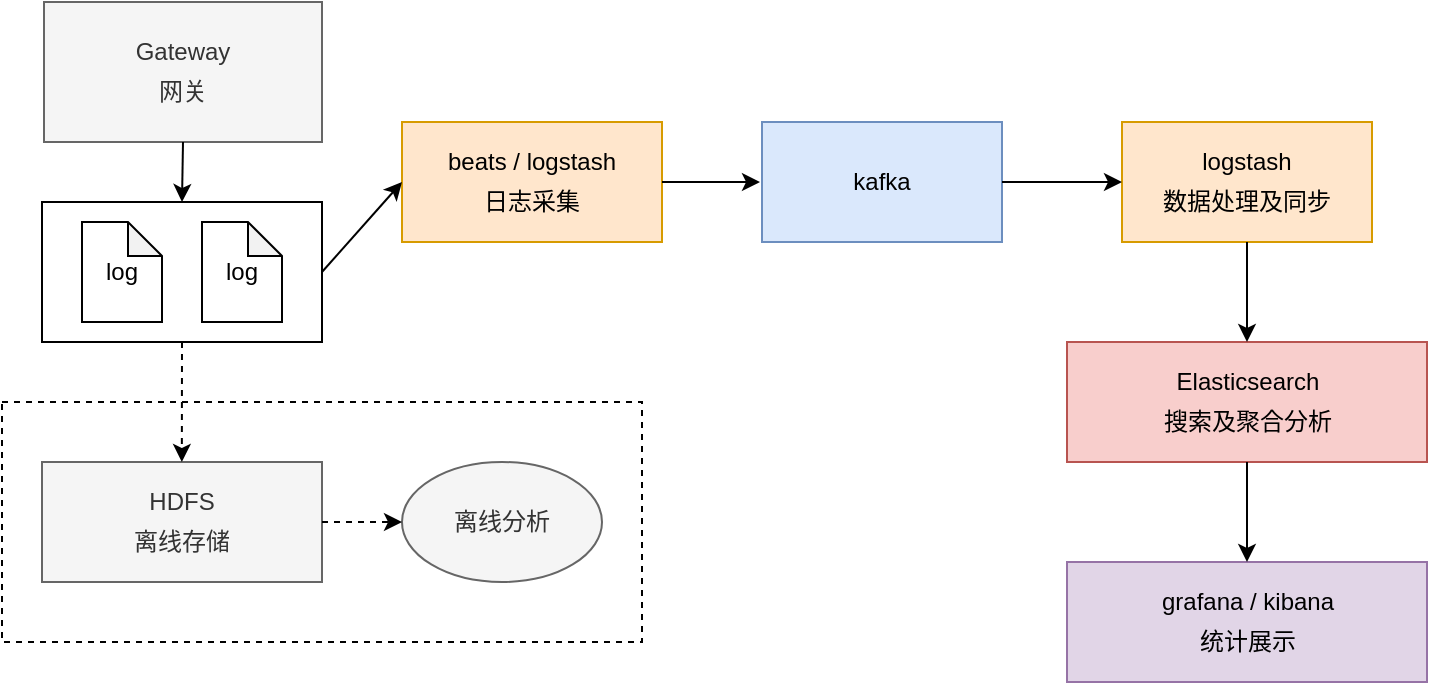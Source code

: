 <mxfile version="13.9.9" type="device" pages="4"><diagram id="B9cohOBq6eXHQx0tMa6w" name="log-system-arch"><mxGraphModel dx="946" dy="680" grid="1" gridSize="10" guides="1" tooltips="1" connect="1" arrows="1" fold="1" page="1" pageScale="1" pageWidth="827" pageHeight="1169" math="0" shadow="0"><root><mxCell id="0"/><mxCell id="1" parent="0"/><mxCell id="_dicb_J7fIYy8yEf7Lex-22" value="" style="rounded=0;whiteSpace=wrap;html=1;dashed=1;" parent="1" vertex="1"><mxGeometry x="40" y="430" width="320" height="120" as="geometry"/></mxCell><mxCell id="_dicb_J7fIYy8yEf7Lex-6" value="" style="rounded=0;whiteSpace=wrap;html=1;" parent="1" vertex="1"><mxGeometry x="60" y="330" width="140" height="70" as="geometry"/></mxCell><mxCell id="_dicb_J7fIYy8yEf7Lex-1" value="&lt;p style=&quot;line-height: 160%&quot;&gt;Gateway&lt;br&gt;网关&lt;/p&gt;" style="rounded=0;whiteSpace=wrap;html=1;fillColor=#f5f5f5;strokeColor=#666666;fontColor=#333333;" parent="1" vertex="1"><mxGeometry x="61" y="230" width="139" height="70" as="geometry"/></mxCell><mxCell id="_dicb_J7fIYy8yEf7Lex-2" value="log" style="shape=note;whiteSpace=wrap;html=1;backgroundOutline=1;darkOpacity=0.05;size=17;" parent="1" vertex="1"><mxGeometry x="80" y="340" width="40" height="50" as="geometry"/></mxCell><mxCell id="_dicb_J7fIYy8yEf7Lex-3" value="log" style="shape=note;whiteSpace=wrap;html=1;backgroundOutline=1;darkOpacity=0.05;size=17;" parent="1" vertex="1"><mxGeometry x="140" y="340" width="40" height="50" as="geometry"/></mxCell><mxCell id="_dicb_J7fIYy8yEf7Lex-8" value="&lt;p style=&quot;line-height: 160%&quot;&gt;beats / logstash&lt;br&gt;日志采集&lt;/p&gt;" style="rounded=0;whiteSpace=wrap;html=1;fillColor=#ffe6cc;strokeColor=#d79b00;" parent="1" vertex="1"><mxGeometry x="240" y="290" width="130" height="60" as="geometry"/></mxCell><mxCell id="_dicb_J7fIYy8yEf7Lex-9" value="kafka" style="rounded=0;whiteSpace=wrap;html=1;fillColor=#dae8fc;strokeColor=#6c8ebf;" parent="1" vertex="1"><mxGeometry x="420" y="290" width="120" height="60" as="geometry"/></mxCell><mxCell id="_dicb_J7fIYy8yEf7Lex-10" value="&lt;p style=&quot;line-height: 160%&quot;&gt;logstash&lt;br&gt;数据处理及同步&lt;/p&gt;" style="rounded=0;whiteSpace=wrap;html=1;fillColor=#ffe6cc;strokeColor=#d79b00;" parent="1" vertex="1"><mxGeometry x="600" y="290" width="125" height="60" as="geometry"/></mxCell><mxCell id="_dicb_J7fIYy8yEf7Lex-11" value="&lt;p style=&quot;line-height: 160%&quot;&gt;Elasticsearch&lt;br&gt;搜索及聚合分析&lt;/p&gt;" style="rounded=0;whiteSpace=wrap;html=1;fillColor=#f8cecc;strokeColor=#b85450;" parent="1" vertex="1"><mxGeometry x="572.5" y="400" width="180" height="60" as="geometry"/></mxCell><mxCell id="_dicb_J7fIYy8yEf7Lex-13" value="" style="endArrow=classic;html=1;exitX=0.5;exitY=1;exitDx=0;exitDy=0;entryX=0.5;entryY=0;entryDx=0;entryDy=0;" parent="1" source="_dicb_J7fIYy8yEf7Lex-1" target="_dicb_J7fIYy8yEf7Lex-6" edge="1"><mxGeometry width="50" height="50" relative="1" as="geometry"><mxPoint x="390" y="500" as="sourcePoint"/><mxPoint x="440" y="450" as="targetPoint"/></mxGeometry></mxCell><mxCell id="_dicb_J7fIYy8yEf7Lex-14" value="" style="endArrow=classic;html=1;exitX=1;exitY=0.5;exitDx=0;exitDy=0;entryX=0;entryY=0.5;entryDx=0;entryDy=0;" parent="1" source="_dicb_J7fIYy8yEf7Lex-6" target="_dicb_J7fIYy8yEf7Lex-8" edge="1"><mxGeometry width="50" height="50" relative="1" as="geometry"><mxPoint x="390" y="500" as="sourcePoint"/><mxPoint x="440" y="450" as="targetPoint"/></mxGeometry></mxCell><mxCell id="_dicb_J7fIYy8yEf7Lex-15" value="" style="endArrow=classic;html=1;exitX=1;exitY=0.5;exitDx=0;exitDy=0;" parent="1" source="_dicb_J7fIYy8yEf7Lex-8" edge="1"><mxGeometry width="50" height="50" relative="1" as="geometry"><mxPoint x="390" y="500" as="sourcePoint"/><mxPoint x="419" y="320" as="targetPoint"/></mxGeometry></mxCell><mxCell id="_dicb_J7fIYy8yEf7Lex-16" value="" style="endArrow=classic;html=1;exitX=1;exitY=0.5;exitDx=0;exitDy=0;" parent="1" source="_dicb_J7fIYy8yEf7Lex-9" target="_dicb_J7fIYy8yEf7Lex-10" edge="1"><mxGeometry width="50" height="50" relative="1" as="geometry"><mxPoint x="390" y="500" as="sourcePoint"/><mxPoint x="440" y="450" as="targetPoint"/></mxGeometry></mxCell><mxCell id="_dicb_J7fIYy8yEf7Lex-17" value="" style="endArrow=classic;html=1;exitX=0.5;exitY=1;exitDx=0;exitDy=0;entryX=0.5;entryY=0;entryDx=0;entryDy=0;" parent="1" source="_dicb_J7fIYy8yEf7Lex-10" target="_dicb_J7fIYy8yEf7Lex-11" edge="1"><mxGeometry width="50" height="50" relative="1" as="geometry"><mxPoint x="390" y="500" as="sourcePoint"/><mxPoint x="440" y="450" as="targetPoint"/></mxGeometry></mxCell><mxCell id="_dicb_J7fIYy8yEf7Lex-18" value="&lt;p style=&quot;line-height: 160%&quot;&gt;grafana / kibana&lt;br&gt;统计展示&lt;/p&gt;" style="rounded=0;whiteSpace=wrap;html=1;fillColor=#e1d5e7;strokeColor=#9673a6;" parent="1" vertex="1"><mxGeometry x="572.5" y="510" width="180" height="60" as="geometry"/></mxCell><mxCell id="_dicb_J7fIYy8yEf7Lex-19" value="" style="endArrow=classic;html=1;exitX=0.5;exitY=1;exitDx=0;exitDy=0;entryX=0.5;entryY=0;entryDx=0;entryDy=0;" parent="1" source="_dicb_J7fIYy8yEf7Lex-11" target="_dicb_J7fIYy8yEf7Lex-18" edge="1"><mxGeometry width="50" height="50" relative="1" as="geometry"><mxPoint x="390" y="480" as="sourcePoint"/><mxPoint x="440" y="430" as="targetPoint"/></mxGeometry></mxCell><mxCell id="_dicb_J7fIYy8yEf7Lex-20" value="&lt;p style=&quot;line-height: 160%&quot;&gt;HDFS &lt;br&gt;离线存储&lt;/p&gt;" style="rounded=0;whiteSpace=wrap;html=1;fillColor=#f5f5f5;strokeColor=#666666;fontColor=#333333;" parent="1" vertex="1"><mxGeometry x="60" y="460" width="140" height="60" as="geometry"/></mxCell><mxCell id="_dicb_J7fIYy8yEf7Lex-21" value="离线分析" style="ellipse;whiteSpace=wrap;html=1;fillColor=#f5f5f5;strokeColor=#666666;fontColor=#333333;" parent="1" vertex="1"><mxGeometry x="240" y="460" width="100" height="60" as="geometry"/></mxCell><mxCell id="_dicb_J7fIYy8yEf7Lex-24" value="" style="endArrow=classic;html=1;exitX=0.5;exitY=1;exitDx=0;exitDy=0;entryX=0.281;entryY=0.25;entryDx=0;entryDy=0;entryPerimeter=0;dashed=1;" parent="1" source="_dicb_J7fIYy8yEf7Lex-6" target="_dicb_J7fIYy8yEf7Lex-22" edge="1"><mxGeometry width="50" height="50" relative="1" as="geometry"><mxPoint x="390" y="430" as="sourcePoint"/><mxPoint x="440" y="380" as="targetPoint"/></mxGeometry></mxCell><mxCell id="_dicb_J7fIYy8yEf7Lex-26" value="" style="endArrow=classic;html=1;dashed=1;entryX=0;entryY=0.5;entryDx=0;entryDy=0;exitX=1;exitY=0.5;exitDx=0;exitDy=0;" parent="1" source="_dicb_J7fIYy8yEf7Lex-20" target="_dicb_J7fIYy8yEf7Lex-21" edge="1"><mxGeometry width="50" height="50" relative="1" as="geometry"><mxPoint x="390" y="430" as="sourcePoint"/><mxPoint x="440" y="380" as="targetPoint"/></mxGeometry></mxCell></root></mxGraphModel></diagram><diagram id="hdUTkPq9nbV14iOlbQOY" name="es-query-then-fetch"><mxGraphModel dx="946" dy="680" grid="1" gridSize="10" guides="1" tooltips="1" connect="1" arrows="1" fold="1" page="1" pageScale="1" pageWidth="827" pageHeight="1169" math="0" shadow="0"><root><mxCell id="4F2wzFEmCn8ITxHgpMad-0"/><mxCell id="4F2wzFEmCn8ITxHgpMad-1" parent="4F2wzFEmCn8ITxHgpMad-0"/><mxCell id="4F2wzFEmCn8ITxHgpMad-2" value="" style="rounded=0;whiteSpace=wrap;html=1;fillColor=#cce5ff;strokeColor=#36393d;" parent="4F2wzFEmCn8ITxHgpMad-1" vertex="1"><mxGeometry x="279" y="170" width="210" height="100" as="geometry"/></mxCell><mxCell id="4F2wzFEmCn8ITxHgpMad-3" value="&lt;font style=&quot;font-size: 16px&quot;&gt;Node&lt;/font&gt;" style="text;html=1;strokeColor=none;fillColor=none;align=center;verticalAlign=middle;whiteSpace=wrap;rounded=0;" parent="4F2wzFEmCn8ITxHgpMad-1" vertex="1"><mxGeometry x="279" y="170" width="60" height="30" as="geometry"/></mxCell><mxCell id="4F2wzFEmCn8ITxHgpMad-5" value="P0" style="rounded=1;whiteSpace=wrap;html=1;fillColor=#d5e8d4;strokeColor=#82b366;perimeterSpacing=18;gradientColor=#97d077;" parent="4F2wzFEmCn8ITxHgpMad-1" vertex="1"><mxGeometry x="319" y="200" width="60" height="50" as="geometry"/></mxCell><mxCell id="4F2wzFEmCn8ITxHgpMad-7" value="R2" style="rounded=1;whiteSpace=wrap;html=1;fillColor=#f5f5f5;strokeColor=#666666;perimeterSpacing=18;gradientColor=#b3b3b3;" parent="4F2wzFEmCn8ITxHgpMad-1" vertex="1"><mxGeometry x="399" y="200" width="60" height="50" as="geometry"/></mxCell><mxCell id="4F2wzFEmCn8ITxHgpMad-8" value="" style="rounded=0;whiteSpace=wrap;html=1;fillColor=#cce5ff;strokeColor=#36393d;" parent="4F2wzFEmCn8ITxHgpMad-1" vertex="1"><mxGeometry x="129" y="370" width="210" height="100" as="geometry"/></mxCell><mxCell id="4F2wzFEmCn8ITxHgpMad-9" value="&lt;font style=&quot;font-size: 16px&quot;&gt;Node&lt;/font&gt;" style="text;html=1;strokeColor=none;fillColor=none;align=center;verticalAlign=middle;whiteSpace=wrap;rounded=0;" parent="4F2wzFEmCn8ITxHgpMad-1" vertex="1"><mxGeometry x="129" y="370" width="60" height="30" as="geometry"/></mxCell><mxCell id="4F2wzFEmCn8ITxHgpMad-10" value="P1" style="rounded=1;whiteSpace=wrap;html=1;fillColor=#d5e8d4;strokeColor=#82b366;perimeterSpacing=18;gradientColor=#97d077;" parent="4F2wzFEmCn8ITxHgpMad-1" vertex="1"><mxGeometry x="159" y="400" width="60" height="50" as="geometry"/></mxCell><mxCell id="4F2wzFEmCn8ITxHgpMad-11" value="R0" style="rounded=1;whiteSpace=wrap;html=1;fillColor=#f5f5f5;strokeColor=#666666;perimeterSpacing=18;gradientColor=#b3b3b3;" parent="4F2wzFEmCn8ITxHgpMad-1" vertex="1"><mxGeometry x="239" y="400" width="60" height="50" as="geometry"/></mxCell><mxCell id="4F2wzFEmCn8ITxHgpMad-12" value="" style="rounded=0;whiteSpace=wrap;html=1;fillColor=#cce5ff;strokeColor=#36393d;" parent="4F2wzFEmCn8ITxHgpMad-1" vertex="1"><mxGeometry x="429" y="370" width="210" height="100" as="geometry"/></mxCell><mxCell id="4F2wzFEmCn8ITxHgpMad-13" value="&lt;font style=&quot;font-size: 16px&quot;&gt;Node&lt;/font&gt;" style="text;html=1;strokeColor=none;fillColor=none;align=center;verticalAlign=middle;whiteSpace=wrap;rounded=0;" parent="4F2wzFEmCn8ITxHgpMad-1" vertex="1"><mxGeometry x="429" y="370" width="60" height="30" as="geometry"/></mxCell><mxCell id="4F2wzFEmCn8ITxHgpMad-14" value="P2" style="rounded=1;whiteSpace=wrap;html=1;fillColor=#d5e8d4;strokeColor=#82b366;perimeterSpacing=18;gradientColor=#97d077;" parent="4F2wzFEmCn8ITxHgpMad-1" vertex="1"><mxGeometry x="469" y="400" width="60" height="50" as="geometry"/></mxCell><mxCell id="4F2wzFEmCn8ITxHgpMad-15" value="R1" style="rounded=1;whiteSpace=wrap;html=1;fillColor=#f5f5f5;strokeColor=#666666;perimeterSpacing=18;gradientColor=#b3b3b3;" parent="4F2wzFEmCn8ITxHgpMad-1" vertex="1"><mxGeometry x="549" y="400" width="60" height="50" as="geometry"/></mxCell><mxCell id="4F2wzFEmCn8ITxHgpMad-18" value="" style="endArrow=classic;html=1;fillColor=#eeeeee;strokeColor=#36393d;" parent="4F2wzFEmCn8ITxHgpMad-1" edge="1"><mxGeometry width="50" height="50" relative="1" as="geometry"><mxPoint x="339" y="80" as="sourcePoint"/><mxPoint x="339" y="170" as="targetPoint"/></mxGeometry></mxCell><mxCell id="4F2wzFEmCn8ITxHgpMad-20" value="" style="endArrow=classic;html=1;exitX=0;exitY=0.75;exitDx=0;exitDy=0;edgeStyle=orthogonalEdgeStyle;curved=1;entryX=-0.005;entryY=0.39;entryDx=0;entryDy=0;entryPerimeter=0;strokeColor=#004C99;" parent="4F2wzFEmCn8ITxHgpMad-1" source="4F2wzFEmCn8ITxHgpMad-3" target="4F2wzFEmCn8ITxHgpMad-8" edge="1"><mxGeometry width="50" height="50" relative="1" as="geometry"><mxPoint x="390" y="430" as="sourcePoint"/><mxPoint x="85" y="410" as="targetPoint"/><Array as="points"><mxPoint x="60" y="193"/><mxPoint x="60" y="409"/></Array></mxGeometry></mxCell><mxCell id="4F2wzFEmCn8ITxHgpMad-21" value="" style="endArrow=classic;html=1;exitX=1;exitY=0.75;exitDx=0;exitDy=0;entryX=1;entryY=0.35;entryDx=0;entryDy=0;edgeStyle=orthogonalEdgeStyle;curved=1;entryPerimeter=0;strokeColor=#004C99;" parent="4F2wzFEmCn8ITxHgpMad-1" source="4F2wzFEmCn8ITxHgpMad-2" target="4F2wzFEmCn8ITxHgpMad-12" edge="1"><mxGeometry width="50" height="50" relative="1" as="geometry"><mxPoint x="429" y="430" as="sourcePoint"/><mxPoint x="479" y="380" as="targetPoint"/><Array as="points"><mxPoint x="680" y="245"/><mxPoint x="680" y="405"/></Array></mxGeometry></mxCell><mxCell id="4F2wzFEmCn8ITxHgpMad-22" value="" style="endArrow=classic;html=1;edgeStyle=orthogonalEdgeStyle;curved=1;strokeColor=#009900;" parent="4F2wzFEmCn8ITxHgpMad-1" edge="1"><mxGeometry width="50" height="50" relative="1" as="geometry"><mxPoint x="170" y="370" as="sourcePoint"/><mxPoint x="277" y="253" as="targetPoint"/><Array as="points"><mxPoint x="190" y="370"/><mxPoint x="190" y="253"/></Array></mxGeometry></mxCell><mxCell id="4F2wzFEmCn8ITxHgpMad-23" value="" style="endArrow=classic;html=1;edgeStyle=orthogonalEdgeStyle;curved=1;strokeColor=#00994D;" parent="4F2wzFEmCn8ITxHgpMad-1" edge="1"><mxGeometry width="50" height="50" relative="1" as="geometry"><mxPoint x="600" y="369" as="sourcePoint"/><mxPoint x="490" y="260" as="targetPoint"/><Array as="points"><mxPoint x="560" y="369"/><mxPoint x="560" y="260"/></Array></mxGeometry></mxCell><mxCell id="4F2wzFEmCn8ITxHgpMad-24" value="&lt;font style=&quot;font-size: 14px&quot;&gt;1. 用户发起搜索，请求到某个节点&lt;/font&gt;" style="text;html=1;strokeColor=none;fillColor=none;align=center;verticalAlign=middle;whiteSpace=wrap;rounded=0;" parent="4F2wzFEmCn8ITxHgpMad-1" vertex="1"><mxGeometry x="198" y="60" width="141" height="30" as="geometry"/></mxCell><mxCell id="4F2wzFEmCn8ITxHgpMad-25" value="&lt;font style=&quot;font-size: 14px&quot; color=&quot;#004c99&quot;&gt;2. query 发送到每个相关的分片&lt;/font&gt;" style="text;html=1;strokeColor=none;fillColor=none;align=center;verticalAlign=middle;whiteSpace=wrap;rounded=0;" parent="4F2wzFEmCn8ITxHgpMad-1" vertex="1"><mxGeometry x="10" y="240" width="130" height="80" as="geometry"/></mxCell><mxCell id="4F2wzFEmCn8ITxHgpMad-26" value="&lt;font style=&quot;font-size: 14px&quot; color=&quot;#004c99&quot;&gt;2. query 发送到每个相关的分片&lt;/font&gt;" style="text;html=1;strokeColor=none;fillColor=none;align=center;verticalAlign=middle;whiteSpace=wrap;rounded=0;" parent="4F2wzFEmCn8ITxHgpMad-1" vertex="1"><mxGeometry x="680" y="310" width="130" height="80" as="geometry"/></mxCell><mxCell id="4F2wzFEmCn8ITxHgpMad-27" value="" style="endArrow=classic;html=1;entryX=0.652;entryY=1.03;entryDx=0;entryDy=0;entryPerimeter=0;exitX=0.25;exitY=1;exitDx=0;exitDy=0;edgeStyle=orthogonalEdgeStyle;curved=1;strokeColor=#990099;" parent="4F2wzFEmCn8ITxHgpMad-1" source="4F2wzFEmCn8ITxHgpMad-8" target="4F2wzFEmCn8ITxHgpMad-8" edge="1"><mxGeometry width="50" height="50" relative="1" as="geometry"><mxPoint x="429" y="410" as="sourcePoint"/><mxPoint x="479" y="360" as="targetPoint"/><Array as="points"><mxPoint x="219" y="560"/></Array></mxGeometry></mxCell><mxCell id="4F2wzFEmCn8ITxHgpMad-28" value="&lt;font style=&quot;font-size: 14px&quot;&gt;&lt;font color=&quot;#990099&quot;&gt;3. 在每个分片上搜索匹配的文档，并执行排序分页等&lt;br&gt;（打分使用的是分片本身的 Term/Document 频率）&lt;/font&gt;&lt;br&gt;&lt;/font&gt;" style="text;html=1;strokeColor=none;fillColor=none;align=center;verticalAlign=middle;whiteSpace=wrap;rounded=0;" parent="4F2wzFEmCn8ITxHgpMad-1" vertex="1"><mxGeometry x="109" y="520" width="240" height="80" as="geometry"/></mxCell><mxCell id="4F2wzFEmCn8ITxHgpMad-29" value="&lt;font style=&quot;font-size: 14px&quot; color=&quot;#00994d&quot;&gt;4. 返回元数据给请求节点&lt;/font&gt;" style="text;html=1;strokeColor=none;fillColor=none;align=center;verticalAlign=middle;whiteSpace=wrap;rounded=0;" parent="4F2wzFEmCn8ITxHgpMad-1" vertex="1"><mxGeometry x="140" y="280" width="109.5" height="80" as="geometry"/></mxCell><mxCell id="4F2wzFEmCn8ITxHgpMad-30" value="" style="endArrow=classic;html=1;exitX=0.833;exitY=0;exitDx=0;exitDy=0;exitPerimeter=0;edgeStyle=orthogonalEdgeStyle;curved=1;strokeColor=#990000;" parent="4F2wzFEmCn8ITxHgpMad-1" source="4F2wzFEmCn8ITxHgpMad-2" edge="1"><mxGeometry width="50" height="50" relative="1" as="geometry"><mxPoint x="429" y="370" as="sourcePoint"/><mxPoint x="490" y="220" as="targetPoint"/><Array as="points"><mxPoint x="454" y="150"/><mxPoint x="529" y="150"/><mxPoint x="529" y="220"/></Array></mxGeometry></mxCell><mxCell id="4F2wzFEmCn8ITxHgpMad-31" value="&lt;font style=&quot;font-size: 14px&quot; color=&quot;#990000&quot;&gt;5. 请求节点汇总所有分片的 query 结果，再根据打分排序和分页等选择具体的文档&lt;/font&gt;" style="text;html=1;strokeColor=none;fillColor=none;align=center;verticalAlign=middle;whiteSpace=wrap;rounded=0;" parent="4F2wzFEmCn8ITxHgpMad-1" vertex="1"><mxGeometry x="539" y="130" width="174.75" height="80" as="geometry"/></mxCell><mxCell id="4F2wzFEmCn8ITxHgpMad-34" value="&lt;font style=&quot;font-size: 14px&quot; color=&quot;#00994d&quot;&gt;4. 返回元数据给请求节点&lt;/font&gt;" style="text;html=1;strokeColor=none;fillColor=none;align=center;verticalAlign=middle;whiteSpace=wrap;rounded=0;" parent="4F2wzFEmCn8ITxHgpMad-1" vertex="1"><mxGeometry x="510" y="280" width="109.5" height="80" as="geometry"/></mxCell><mxCell id="4F2wzFEmCn8ITxHgpMad-35" value="" style="endArrow=classic;html=1;exitX=0.181;exitY=1.02;exitDx=0;exitDy=0;exitPerimeter=0;entryX=0.557;entryY=-0.02;entryDx=0;entryDy=0;entryPerimeter=0;strokeColor=#994C00;" parent="4F2wzFEmCn8ITxHgpMad-1" source="4F2wzFEmCn8ITxHgpMad-2" target="4F2wzFEmCn8ITxHgpMad-8" edge="1"><mxGeometry width="50" height="50" relative="1" as="geometry"><mxPoint x="390" y="350" as="sourcePoint"/><mxPoint x="440" y="300" as="targetPoint"/></mxGeometry></mxCell><mxCell id="4F2wzFEmCn8ITxHgpMad-36" value="&lt;font style=&quot;font-size: 14px&quot; color=&quot;#994c00&quot;&gt;6. 通过元数据到其所在分片上拉取文档的详细数据&lt;/font&gt;" style="text;html=1;strokeColor=none;fillColor=none;align=center;verticalAlign=middle;whiteSpace=wrap;rounded=0;" parent="4F2wzFEmCn8ITxHgpMad-1" vertex="1"><mxGeometry x="269.5" y="280" width="180.5" height="80" as="geometry"/></mxCell><mxCell id="4F2wzFEmCn8ITxHgpMad-37" value="" style="endArrow=classic;html=1;entryX=0.448;entryY=1.03;entryDx=0;entryDy=0;entryPerimeter=0;exitX=0.871;exitY=-0.01;exitDx=0;exitDy=0;exitPerimeter=0;strokeColor=#994C00;" parent="4F2wzFEmCn8ITxHgpMad-1" source="4F2wzFEmCn8ITxHgpMad-8" target="4F2wzFEmCn8ITxHgpMad-2" edge="1"><mxGeometry width="50" height="50" relative="1" as="geometry"><mxPoint x="390" y="350" as="sourcePoint"/><mxPoint x="440" y="300" as="targetPoint"/></mxGeometry></mxCell><mxCell id="4F2wzFEmCn8ITxHgpMad-38" value="" style="endArrow=classic;html=1;" parent="4F2wzFEmCn8ITxHgpMad-1" edge="1"><mxGeometry width="50" height="50" relative="1" as="geometry"><mxPoint x="413" y="170" as="sourcePoint"/><mxPoint x="413" y="80" as="targetPoint"/></mxGeometry></mxCell><mxCell id="4F2wzFEmCn8ITxHgpMad-39" value="&lt;font style=&quot;font-size: 14px&quot;&gt;7. 返回匹配文档的详细结果&lt;/font&gt;" style="text;html=1;strokeColor=none;fillColor=none;align=center;verticalAlign=middle;whiteSpace=wrap;rounded=0;" parent="4F2wzFEmCn8ITxHgpMad-1" vertex="1"><mxGeometry x="420" y="60" width="141" height="30" as="geometry"/></mxCell><mxCell id="4F2wzFEmCn8ITxHgpMad-43" value="" style="endArrow=classic;html=1;strokeColor=#990099;entryX=0.371;entryY=1;entryDx=0;entryDy=0;entryPerimeter=0;exitX=0.71;exitY=1.01;exitDx=0;exitDy=0;exitPerimeter=0;edgeStyle=orthogonalEdgeStyle;curved=1;" parent="4F2wzFEmCn8ITxHgpMad-1" source="4F2wzFEmCn8ITxHgpMad-12" target="4F2wzFEmCn8ITxHgpMad-12" edge="1"><mxGeometry width="50" height="50" relative="1" as="geometry"><mxPoint x="390" y="520" as="sourcePoint"/><mxPoint x="440" y="300" as="targetPoint"/><Array as="points"><mxPoint x="540" y="550"/></Array></mxGeometry></mxCell><mxCell id="4F2wzFEmCn8ITxHgpMad-45" value="&lt;font style=&quot;font-size: 14px&quot;&gt;&lt;font color=&quot;#990099&quot;&gt;3. 在每个分片上搜索匹配的文档，并执行排序分页等&lt;br&gt;（打分使用的是分片本身的 Term/Document 频率）&lt;/font&gt;&lt;br&gt;&lt;/font&gt;" style="text;html=1;strokeColor=none;fillColor=none;align=center;verticalAlign=middle;whiteSpace=wrap;rounded=0;" parent="4F2wzFEmCn8ITxHgpMad-1" vertex="1"><mxGeometry x="420" y="520" width="240" height="80" as="geometry"/></mxCell><mxCell id="4F2wzFEmCn8ITxHgpMad-46" value="&lt;font style=&quot;font-size: 18px&quot;&gt;Query Then Fetch&lt;/font&gt;" style="text;html=1;strokeColor=none;fillColor=none;align=center;verticalAlign=middle;whiteSpace=wrap;rounded=0;" parent="4F2wzFEmCn8ITxHgpMad-1" vertex="1"><mxGeometry x="19" width="161" height="70" as="geometry"/></mxCell><mxCell id="xfrDU7_LJRIOCHCYpY3u-0" value="" style="rounded=0;whiteSpace=wrap;html=1;fillColor=#cce5ff;strokeColor=#36393d;" parent="4F2wzFEmCn8ITxHgpMad-1" vertex="1"><mxGeometry x="346.13" y="970" width="210" height="100" as="geometry"/></mxCell><mxCell id="xfrDU7_LJRIOCHCYpY3u-1" value="&lt;font style=&quot;font-size: 16px&quot;&gt;Node&lt;/font&gt;" style="text;html=1;strokeColor=none;fillColor=none;align=center;verticalAlign=middle;whiteSpace=wrap;rounded=0;" parent="4F2wzFEmCn8ITxHgpMad-1" vertex="1"><mxGeometry x="346.13" y="970" width="60" height="30" as="geometry"/></mxCell><mxCell id="xfrDU7_LJRIOCHCYpY3u-2" value="P0" style="rounded=1;whiteSpace=wrap;html=1;fillColor=#d5e8d4;strokeColor=#82b366;perimeterSpacing=18;gradientColor=#97d077;" parent="4F2wzFEmCn8ITxHgpMad-1" vertex="1"><mxGeometry x="386.13" y="1000" width="60" height="50" as="geometry"/></mxCell><mxCell id="xfrDU7_LJRIOCHCYpY3u-3" value="R2" style="rounded=1;whiteSpace=wrap;html=1;fillColor=#f5f5f5;strokeColor=#666666;perimeterSpacing=18;gradientColor=#b3b3b3;" parent="4F2wzFEmCn8ITxHgpMad-1" vertex="1"><mxGeometry x="466.13" y="1000" width="60" height="50" as="geometry"/></mxCell><mxCell id="xfrDU7_LJRIOCHCYpY3u-4" value="" style="rounded=0;whiteSpace=wrap;html=1;fillColor=#cce5ff;strokeColor=#36393d;" parent="4F2wzFEmCn8ITxHgpMad-1" vertex="1"><mxGeometry x="196.13" y="1170" width="210" height="100" as="geometry"/></mxCell><mxCell id="xfrDU7_LJRIOCHCYpY3u-5" value="&lt;font style=&quot;font-size: 16px&quot;&gt;Node&lt;/font&gt;" style="text;html=1;strokeColor=none;fillColor=none;align=center;verticalAlign=middle;whiteSpace=wrap;rounded=0;" parent="4F2wzFEmCn8ITxHgpMad-1" vertex="1"><mxGeometry x="196.13" y="1170" width="60" height="30" as="geometry"/></mxCell><mxCell id="xfrDU7_LJRIOCHCYpY3u-6" value="P1" style="rounded=1;whiteSpace=wrap;html=1;fillColor=#d5e8d4;strokeColor=#82b366;perimeterSpacing=18;gradientColor=#97d077;" parent="4F2wzFEmCn8ITxHgpMad-1" vertex="1"><mxGeometry x="226.13" y="1200" width="60" height="50" as="geometry"/></mxCell><mxCell id="xfrDU7_LJRIOCHCYpY3u-7" value="R0" style="rounded=1;whiteSpace=wrap;html=1;fillColor=#f5f5f5;strokeColor=#666666;perimeterSpacing=18;gradientColor=#b3b3b3;" parent="4F2wzFEmCn8ITxHgpMad-1" vertex="1"><mxGeometry x="306.13" y="1200" width="60" height="50" as="geometry"/></mxCell><mxCell id="xfrDU7_LJRIOCHCYpY3u-8" value="" style="rounded=0;whiteSpace=wrap;html=1;fillColor=#cce5ff;strokeColor=#36393d;" parent="4F2wzFEmCn8ITxHgpMad-1" vertex="1"><mxGeometry x="496.13" y="1170" width="210" height="100" as="geometry"/></mxCell><mxCell id="xfrDU7_LJRIOCHCYpY3u-9" value="&lt;font style=&quot;font-size: 16px&quot;&gt;Node&lt;/font&gt;" style="text;html=1;strokeColor=none;fillColor=none;align=center;verticalAlign=middle;whiteSpace=wrap;rounded=0;" parent="4F2wzFEmCn8ITxHgpMad-1" vertex="1"><mxGeometry x="496.13" y="1170" width="60" height="30" as="geometry"/></mxCell><mxCell id="xfrDU7_LJRIOCHCYpY3u-10" value="P2" style="rounded=1;whiteSpace=wrap;html=1;fillColor=#d5e8d4;strokeColor=#82b366;perimeterSpacing=18;gradientColor=#97d077;" parent="4F2wzFEmCn8ITxHgpMad-1" vertex="1"><mxGeometry x="536.13" y="1200" width="60" height="50" as="geometry"/></mxCell><mxCell id="xfrDU7_LJRIOCHCYpY3u-11" value="R1" style="rounded=1;whiteSpace=wrap;html=1;fillColor=#f5f5f5;strokeColor=#666666;perimeterSpacing=18;gradientColor=#b3b3b3;" parent="4F2wzFEmCn8ITxHgpMad-1" vertex="1"><mxGeometry x="616.13" y="1200" width="60" height="50" as="geometry"/></mxCell><mxCell id="xfrDU7_LJRIOCHCYpY3u-12" value="" style="endArrow=classic;html=1;fillColor=#eeeeee;strokeColor=#36393d;" parent="4F2wzFEmCn8ITxHgpMad-1" edge="1"><mxGeometry width="50" height="50" relative="1" as="geometry"><mxPoint x="406.13" y="880" as="sourcePoint"/><mxPoint x="406.13" y="970" as="targetPoint"/></mxGeometry></mxCell><mxCell id="xfrDU7_LJRIOCHCYpY3u-13" value="" style="endArrow=classic;html=1;exitX=0;exitY=0.5;exitDx=0;exitDy=0;edgeStyle=orthogonalEdgeStyle;curved=1;entryX=-0.005;entryY=0.39;entryDx=0;entryDy=0;entryPerimeter=0;strokeColor=#004C99;" parent="4F2wzFEmCn8ITxHgpMad-1" source="xfrDU7_LJRIOCHCYpY3u-0" target="xfrDU7_LJRIOCHCYpY3u-4" edge="1"><mxGeometry width="50" height="50" relative="1" as="geometry"><mxPoint x="457.13" y="1230" as="sourcePoint"/><mxPoint x="152.13" y="1210" as="targetPoint"/><Array as="points"><mxPoint x="346" y="1030"/><mxPoint x="170" y="1030"/><mxPoint x="170" y="1209"/></Array></mxGeometry></mxCell><mxCell id="xfrDU7_LJRIOCHCYpY3u-14" value="" style="endArrow=classic;html=1;exitX=1;exitY=0.75;exitDx=0;exitDy=0;entryX=1;entryY=0.35;entryDx=0;entryDy=0;edgeStyle=orthogonalEdgeStyle;curved=1;entryPerimeter=0;strokeColor=#004C99;" parent="4F2wzFEmCn8ITxHgpMad-1" source="xfrDU7_LJRIOCHCYpY3u-0" target="xfrDU7_LJRIOCHCYpY3u-8" edge="1"><mxGeometry width="50" height="50" relative="1" as="geometry"><mxPoint x="496.13" y="1230" as="sourcePoint"/><mxPoint x="546.13" y="1180" as="targetPoint"/><Array as="points"><mxPoint x="747.13" y="1045"/><mxPoint x="747.13" y="1205"/></Array></mxGeometry></mxCell><mxCell id="xfrDU7_LJRIOCHCYpY3u-15" value="" style="endArrow=classic;html=1;edgeStyle=orthogonalEdgeStyle;curved=1;strokeColor=#009900;" parent="4F2wzFEmCn8ITxHgpMad-1" edge="1"><mxGeometry width="50" height="50" relative="1" as="geometry"><mxPoint x="237.13" y="1170" as="sourcePoint"/><mxPoint x="344.13" y="1053" as="targetPoint"/><Array as="points"><mxPoint x="257.13" y="1170"/><mxPoint x="257.13" y="1053"/></Array></mxGeometry></mxCell><mxCell id="xfrDU7_LJRIOCHCYpY3u-16" value="" style="endArrow=classic;html=1;edgeStyle=orthogonalEdgeStyle;curved=1;strokeColor=#00994D;" parent="4F2wzFEmCn8ITxHgpMad-1" edge="1"><mxGeometry width="50" height="50" relative="1" as="geometry"><mxPoint x="667.13" y="1169" as="sourcePoint"/><mxPoint x="557.13" y="1060" as="targetPoint"/><Array as="points"><mxPoint x="627.13" y="1169"/><mxPoint x="627.13" y="1060"/></Array></mxGeometry></mxCell><mxCell id="xfrDU7_LJRIOCHCYpY3u-17" value="&lt;font style=&quot;font-size: 14px&quot;&gt;1. 用户发起搜索，请求到某个节点&lt;/font&gt;" style="text;html=1;strokeColor=none;fillColor=none;align=center;verticalAlign=middle;whiteSpace=wrap;rounded=0;" parent="4F2wzFEmCn8ITxHgpMad-1" vertex="1"><mxGeometry x="265.13" y="860" width="141" height="30" as="geometry"/></mxCell><mxCell id="xfrDU7_LJRIOCHCYpY3u-18" value="&lt;font style=&quot;font-size: 14px&quot; color=&quot;#004c99&quot;&gt;2. query 发送到每个相关的分片&lt;/font&gt;" style="text;html=1;strokeColor=none;fillColor=none;align=center;verticalAlign=middle;whiteSpace=wrap;rounded=0;" parent="4F2wzFEmCn8ITxHgpMad-1" vertex="1"><mxGeometry x="96.13" y="1050" width="130" height="80" as="geometry"/></mxCell><mxCell id="xfrDU7_LJRIOCHCYpY3u-19" value="" style="endArrow=classic;html=1;entryX=0.652;entryY=1.03;entryDx=0;entryDy=0;entryPerimeter=0;exitX=0.25;exitY=1;exitDx=0;exitDy=0;edgeStyle=orthogonalEdgeStyle;curved=1;strokeColor=#990099;" parent="4F2wzFEmCn8ITxHgpMad-1" source="xfrDU7_LJRIOCHCYpY3u-4" target="xfrDU7_LJRIOCHCYpY3u-4" edge="1"><mxGeometry width="50" height="50" relative="1" as="geometry"><mxPoint x="496.13" y="1210" as="sourcePoint"/><mxPoint x="546.13" y="1160" as="targetPoint"/><Array as="points"><mxPoint x="286.13" y="1360"/></Array></mxGeometry></mxCell><mxCell id="xfrDU7_LJRIOCHCYpY3u-20" value="&lt;font style=&quot;font-size: 14px&quot;&gt;&lt;font color=&quot;#990099&quot;&gt;3. 在每个分片上搜索匹配的文档，并执行排序分页等&lt;br&gt;（打分使用的是 &lt;/font&gt;&lt;font color=&quot;#00994d&quot;&gt;Global &lt;/font&gt;&lt;font color=&quot;#990099&quot;&gt;Term/Document 频率）&lt;/font&gt;&lt;br&gt;&lt;/font&gt;" style="text;html=1;strokeColor=none;fillColor=none;align=center;verticalAlign=middle;whiteSpace=wrap;rounded=0;" parent="4F2wzFEmCn8ITxHgpMad-1" vertex="1"><mxGeometry x="176.13" y="1320" width="240" height="80" as="geometry"/></mxCell><mxCell id="xfrDU7_LJRIOCHCYpY3u-21" value="&lt;font style=&quot;font-size: 14px&quot; color=&quot;#00994d&quot;&gt;4. 返回元数据给请求节点&lt;/font&gt;" style="text;html=1;strokeColor=none;fillColor=none;align=center;verticalAlign=middle;whiteSpace=wrap;rounded=0;" parent="4F2wzFEmCn8ITxHgpMad-1" vertex="1"><mxGeometry x="207.13" y="1080" width="109.5" height="80" as="geometry"/></mxCell><mxCell id="xfrDU7_LJRIOCHCYpY3u-22" value="" style="endArrow=classic;html=1;exitX=0.833;exitY=0;exitDx=0;exitDy=0;exitPerimeter=0;edgeStyle=orthogonalEdgeStyle;curved=1;strokeColor=#990000;" parent="4F2wzFEmCn8ITxHgpMad-1" source="xfrDU7_LJRIOCHCYpY3u-0" edge="1"><mxGeometry width="50" height="50" relative="1" as="geometry"><mxPoint x="496.13" y="1170" as="sourcePoint"/><mxPoint x="557.13" y="1020" as="targetPoint"/><Array as="points"><mxPoint x="521.13" y="950"/><mxPoint x="596.13" y="950"/><mxPoint x="596.13" y="1020"/></Array></mxGeometry></mxCell><mxCell id="xfrDU7_LJRIOCHCYpY3u-23" value="&lt;font style=&quot;font-size: 14px&quot; color=&quot;#990000&quot;&gt;5. 请求节点汇总所有分片的 query 结果，再根据打分排序和分页等选择具体的文档&lt;/font&gt;" style="text;html=1;strokeColor=none;fillColor=none;align=center;verticalAlign=middle;whiteSpace=wrap;rounded=0;" parent="4F2wzFEmCn8ITxHgpMad-1" vertex="1"><mxGeometry x="606.13" y="930" width="174.75" height="80" as="geometry"/></mxCell><mxCell id="xfrDU7_LJRIOCHCYpY3u-24" value="&lt;font style=&quot;font-size: 14px&quot; color=&quot;#00994d&quot;&gt;4. 返回元数据给请求节点&lt;/font&gt;" style="text;html=1;strokeColor=none;fillColor=none;align=center;verticalAlign=middle;whiteSpace=wrap;rounded=0;" parent="4F2wzFEmCn8ITxHgpMad-1" vertex="1"><mxGeometry x="577.13" y="1080" width="109.5" height="80" as="geometry"/></mxCell><mxCell id="xfrDU7_LJRIOCHCYpY3u-25" value="" style="endArrow=classic;html=1;exitX=0.181;exitY=1.02;exitDx=0;exitDy=0;exitPerimeter=0;entryX=0.557;entryY=-0.02;entryDx=0;entryDy=0;entryPerimeter=0;strokeColor=#994C00;" parent="4F2wzFEmCn8ITxHgpMad-1" source="xfrDU7_LJRIOCHCYpY3u-0" target="xfrDU7_LJRIOCHCYpY3u-4" edge="1"><mxGeometry width="50" height="50" relative="1" as="geometry"><mxPoint x="457.13" y="1150" as="sourcePoint"/><mxPoint x="507.13" y="1100" as="targetPoint"/></mxGeometry></mxCell><mxCell id="xfrDU7_LJRIOCHCYpY3u-26" value="&lt;font style=&quot;font-size: 14px&quot; color=&quot;#994c00&quot;&gt;6. 通过元数据到其所在分片上拉取文档的详细数据&lt;/font&gt;" style="text;html=1;strokeColor=none;fillColor=none;align=center;verticalAlign=middle;whiteSpace=wrap;rounded=0;" parent="4F2wzFEmCn8ITxHgpMad-1" vertex="1"><mxGeometry x="336.63" y="1080" width="180.5" height="80" as="geometry"/></mxCell><mxCell id="xfrDU7_LJRIOCHCYpY3u-27" value="" style="endArrow=classic;html=1;entryX=0.448;entryY=1.03;entryDx=0;entryDy=0;entryPerimeter=0;exitX=0.871;exitY=-0.01;exitDx=0;exitDy=0;exitPerimeter=0;strokeColor=#994C00;" parent="4F2wzFEmCn8ITxHgpMad-1" source="xfrDU7_LJRIOCHCYpY3u-4" target="xfrDU7_LJRIOCHCYpY3u-0" edge="1"><mxGeometry width="50" height="50" relative="1" as="geometry"><mxPoint x="457.13" y="1150" as="sourcePoint"/><mxPoint x="507.13" y="1100" as="targetPoint"/></mxGeometry></mxCell><mxCell id="xfrDU7_LJRIOCHCYpY3u-28" value="" style="endArrow=classic;html=1;" parent="4F2wzFEmCn8ITxHgpMad-1" edge="1"><mxGeometry width="50" height="50" relative="1" as="geometry"><mxPoint x="480.13" y="970" as="sourcePoint"/><mxPoint x="480.13" y="880" as="targetPoint"/></mxGeometry></mxCell><mxCell id="xfrDU7_LJRIOCHCYpY3u-29" value="&lt;font style=&quot;font-size: 14px&quot;&gt;7. 返回匹配文档的详细结果&lt;/font&gt;" style="text;html=1;strokeColor=none;fillColor=none;align=center;verticalAlign=middle;whiteSpace=wrap;rounded=0;" parent="4F2wzFEmCn8ITxHgpMad-1" vertex="1"><mxGeometry x="487.13" y="860" width="141" height="30" as="geometry"/></mxCell><mxCell id="xfrDU7_LJRIOCHCYpY3u-30" value="" style="endArrow=classic;html=1;strokeColor=#990099;entryX=0.371;entryY=1;entryDx=0;entryDy=0;entryPerimeter=0;exitX=0.71;exitY=1.01;exitDx=0;exitDy=0;exitPerimeter=0;edgeStyle=orthogonalEdgeStyle;curved=1;" parent="4F2wzFEmCn8ITxHgpMad-1" source="xfrDU7_LJRIOCHCYpY3u-8" target="xfrDU7_LJRIOCHCYpY3u-8" edge="1"><mxGeometry width="50" height="50" relative="1" as="geometry"><mxPoint x="457.13" y="1320" as="sourcePoint"/><mxPoint x="507.13" y="1100" as="targetPoint"/><Array as="points"><mxPoint x="607.13" y="1350"/></Array></mxGeometry></mxCell><mxCell id="xfrDU7_LJRIOCHCYpY3u-31" value="&lt;font style=&quot;font-size: 14px&quot;&gt;&lt;font color=&quot;#990099&quot;&gt;3. 在每个分片上搜索匹配的文档，并执行排序分页等&lt;br&gt;（打分使用的是 &lt;/font&gt;&lt;font color=&quot;#009900&quot;&gt;Global &lt;/font&gt;&lt;font color=&quot;#990099&quot;&gt;Term/Document 频率）&lt;/font&gt;&lt;br&gt;&lt;/font&gt;" style="text;html=1;strokeColor=none;fillColor=none;align=center;verticalAlign=middle;whiteSpace=wrap;rounded=0;" parent="4F2wzFEmCn8ITxHgpMad-1" vertex="1"><mxGeometry x="487.13" y="1320" width="240" height="80" as="geometry"/></mxCell><mxCell id="xfrDU7_LJRIOCHCYpY3u-32" value="&lt;font style=&quot;font-size: 14px&quot; color=&quot;#004c99&quot;&gt;2. query 发送到每个相关的分片&lt;/font&gt;" style="text;html=1;strokeColor=none;fillColor=none;align=center;verticalAlign=middle;whiteSpace=wrap;rounded=0;" parent="4F2wzFEmCn8ITxHgpMad-1" vertex="1"><mxGeometry x="706.13" y="1110" width="130" height="80" as="geometry"/></mxCell><mxCell id="xfrDU7_LJRIOCHCYpY3u-33" value="" style="endArrow=classic;html=1;exitX=0;exitY=0.75;exitDx=0;exitDy=0;edgeStyle=elbowEdgeStyle;strokeColor=#FF00FF;" parent="4F2wzFEmCn8ITxHgpMad-1" source="xfrDU7_LJRIOCHCYpY3u-1" edge="1"><mxGeometry width="50" height="50" relative="1" as="geometry"><mxPoint x="180" y="970" as="sourcePoint"/><mxPoint x="190" y="1240" as="targetPoint"/><Array as="points"><mxPoint x="50" y="1080"/><mxPoint x="60" y="1110"/></Array></mxGeometry></mxCell><mxCell id="xfrDU7_LJRIOCHCYpY3u-34" value="&lt;font color=&quot;#ff33ff&quot;&gt;&lt;font style=&quot;font-size: 14px&quot;&gt;1.5.&amp;nbsp; 预查询每个分片，得到全局&lt;/font&gt;&lt;span style=&quot;font-size: 14px&quot;&gt;Global Term/Document 频率&lt;/span&gt;&lt;/font&gt;" style="text;html=1;strokeColor=none;fillColor=none;align=center;verticalAlign=middle;whiteSpace=wrap;rounded=0;" parent="4F2wzFEmCn8ITxHgpMad-1" vertex="1"><mxGeometry x="73" y="920" width="206" height="80" as="geometry"/></mxCell><mxCell id="xfrDU7_LJRIOCHCYpY3u-36" value="&lt;font style=&quot;font-size: 18px&quot;&gt;DFS Query Then Fetch&lt;/font&gt;" style="text;html=1;strokeColor=none;fillColor=none;align=center;verticalAlign=middle;whiteSpace=wrap;rounded=0;" parent="4F2wzFEmCn8ITxHgpMad-1" vertex="1"><mxGeometry x="37" y="770" width="203" height="70" as="geometry"/></mxCell></root></mxGraphModel></diagram><diagram id="Acj-9VhkpX_YqoZcRj2S" name="mysql -&gt; es 五种方式"><mxGraphModel dx="946" dy="680" grid="1" gridSize="10" guides="1" tooltips="1" connect="1" arrows="1" fold="1" page="1" pageScale="1" pageWidth="827" pageHeight="1169" math="0" shadow="0"><root><mxCell id="Ls303NLXjI0zX2pUV3Nq-0"/><mxCell id="Ls303NLXjI0zX2pUV3Nq-1" parent="Ls303NLXjI0zX2pUV3Nq-0"/><mxCell id="Ls303NLXjI0zX2pUV3Nq-18" value="" style="rounded=0;whiteSpace=wrap;html=1;dashed=1;" parent="Ls303NLXjI0zX2pUV3Nq-1" vertex="1"><mxGeometry x="640" y="60" width="330" height="70" as="geometry"/></mxCell><mxCell id="Ls303NLXjI0zX2pUV3Nq-2" value="MySQL" style="shape=cylinder3;whiteSpace=wrap;html=1;boundedLbl=1;backgroundOutline=1;size=9;fillColor=#ffe6cc;strokeColor=#d79b00;" parent="Ls303NLXjI0zX2pUV3Nq-1" vertex="1"><mxGeometry x="60" y="160" width="60" height="80" as="geometry"/></mxCell><mxCell id="Ls303NLXjI0zX2pUV3Nq-3" value="service" style="rounded=1;whiteSpace=wrap;html=1;fillColor=#d5e8d4;strokeColor=#82b366;" parent="Ls303NLXjI0zX2pUV3Nq-1" vertex="1"><mxGeometry x="130" y="50" width="80" height="50" as="geometry"/></mxCell><mxCell id="Ls303NLXjI0zX2pUV3Nq-5" value="ES / redis / MQ 等" style="aspect=fixed;html=1;points=[];align=center;image;fontSize=12;image=img/lib/azure2/databases/Cache_Redis.svg;" parent="Ls303NLXjI0zX2pUV3Nq-1" vertex="1"><mxGeometry x="210" y="160" width="88.62" height="72" as="geometry"/></mxCell><mxCell id="Ls303NLXjI0zX2pUV3Nq-8" value="" style="endArrow=classic;html=1;exitX=0.75;exitY=1;exitDx=0;exitDy=0;entryX=0.485;entryY=-0.042;entryDx=0;entryDy=0;entryPerimeter=0;" parent="Ls303NLXjI0zX2pUV3Nq-1" source="Ls303NLXjI0zX2pUV3Nq-3" target="Ls303NLXjI0zX2pUV3Nq-5" edge="1"><mxGeometry width="50" height="50" relative="1" as="geometry"><mxPoint x="390" y="280" as="sourcePoint"/><mxPoint x="220" y="80" as="targetPoint"/></mxGeometry></mxCell><mxCell id="Ls303NLXjI0zX2pUV3Nq-9" value="" style="endArrow=classic;html=1;exitX=0.25;exitY=1;exitDx=0;exitDy=0;entryX=0.5;entryY=0;entryDx=0;entryDy=0;entryPerimeter=0;" parent="Ls303NLXjI0zX2pUV3Nq-1" source="Ls303NLXjI0zX2pUV3Nq-3" target="Ls303NLXjI0zX2pUV3Nq-2" edge="1"><mxGeometry width="50" height="50" relative="1" as="geometry"><mxPoint x="390" y="280" as="sourcePoint"/><mxPoint x="90" y="210" as="targetPoint"/></mxGeometry></mxCell><mxCell id="Ls303NLXjI0zX2pUV3Nq-10" value="MySQL" style="shape=cylinder3;whiteSpace=wrap;html=1;boundedLbl=1;backgroundOutline=1;size=9;fillColor=#ffe6cc;strokeColor=#d79b00;" parent="Ls303NLXjI0zX2pUV3Nq-1" vertex="1"><mxGeometry x="690" y="270" width="60" height="80" as="geometry"/></mxCell><mxCell id="Ls303NLXjI0zX2pUV3Nq-11" value="service" style="rounded=1;whiteSpace=wrap;html=1;fillColor=#d5e8d4;strokeColor=#82b366;" parent="Ls303NLXjI0zX2pUV3Nq-1" vertex="1"><mxGeometry x="760" y="70" width="80" height="50" as="geometry"/></mxCell><mxCell id="Ls303NLXjI0zX2pUV3Nq-12" value="ES / redis / MQ 等" style="aspect=fixed;html=1;points=[];align=center;image;fontSize=12;image=img/lib/azure2/databases/Cache_Redis.svg;" parent="Ls303NLXjI0zX2pUV3Nq-1" vertex="1"><mxGeometry x="840" y="270" width="88.62" height="72" as="geometry"/></mxCell><mxCell id="Ls303NLXjI0zX2pUV3Nq-13" value="" style="endArrow=classic;html=1;entryX=0.485;entryY=-0.042;entryDx=0;entryDy=0;entryPerimeter=0;" parent="Ls303NLXjI0zX2pUV3Nq-1" target="Ls303NLXjI0zX2pUV3Nq-12" edge="1"><mxGeometry width="50" height="50" relative="1" as="geometry"><mxPoint x="830" y="220" as="sourcePoint"/><mxPoint x="850" y="190" as="targetPoint"/></mxGeometry></mxCell><mxCell id="Ls303NLXjI0zX2pUV3Nq-14" value="" style="endArrow=classic;html=1;entryX=0.5;entryY=0;entryDx=0;entryDy=0;entryPerimeter=0;" parent="Ls303NLXjI0zX2pUV3Nq-1" edge="1"><mxGeometry width="50" height="50" relative="1" as="geometry"><mxPoint x="770" y="220" as="sourcePoint"/><mxPoint x="720" y="270" as="targetPoint"/></mxGeometry></mxCell><mxCell id="Ls303NLXjI0zX2pUV3Nq-15" value="service" style="rounded=1;whiteSpace=wrap;html=1;fillColor=#d5e8d4;strokeColor=#82b366;" parent="Ls303NLXjI0zX2pUV3Nq-1" vertex="1"><mxGeometry x="660" y="70" width="80" height="50" as="geometry"/></mxCell><mxCell id="Ls303NLXjI0zX2pUV3Nq-16" value="service" style="rounded=1;whiteSpace=wrap;html=1;fillColor=#d5e8d4;strokeColor=#82b366;" parent="Ls303NLXjI0zX2pUV3Nq-1" vertex="1"><mxGeometry x="860" y="70" width="80" height="50" as="geometry"/></mxCell><mxCell id="Ls303NLXjI0zX2pUV3Nq-17" value="middleware" style="rounded=0;whiteSpace=wrap;html=1;fillColor=#f8cecc;strokeColor=#b85450;" parent="Ls303NLXjI0zX2pUV3Nq-1" vertex="1"><mxGeometry x="700" y="176" width="200" height="40" as="geometry"/></mxCell><mxCell id="Ls303NLXjI0zX2pUV3Nq-19" value="" style="endArrow=classic;html=1;entryX=0.5;entryY=0;entryDx=0;entryDy=0;" parent="Ls303NLXjI0zX2pUV3Nq-1" target="Ls303NLXjI0zX2pUV3Nq-17" edge="1"><mxGeometry width="50" height="50" relative="1" as="geometry"><mxPoint x="800" y="133" as="sourcePoint"/><mxPoint x="530" y="230" as="targetPoint"/></mxGeometry></mxCell><mxCell id="Ls303NLXjI0zX2pUV3Nq-20" value="MySQL" style="shape=cylinder3;whiteSpace=wrap;html=1;boundedLbl=1;backgroundOutline=1;size=9;fillColor=#ffe6cc;strokeColor=#d79b00;" parent="Ls303NLXjI0zX2pUV3Nq-1" vertex="1"><mxGeometry x="180" y="470" width="60" height="80" as="geometry"/></mxCell><mxCell id="Ls303NLXjI0zX2pUV3Nq-21" value="ES / redis / MQ 等" style="aspect=fixed;html=1;points=[];align=center;image;fontSize=12;image=img/lib/azure2/databases/Cache_Redis.svg;" parent="Ls303NLXjI0zX2pUV3Nq-1" vertex="1"><mxGeometry x="529" y="474" width="88.62" height="72" as="geometry"/></mxCell><mxCell id="Ls303NLXjI0zX2pUV3Nq-22" value="定时任务" style="rounded=1;whiteSpace=wrap;html=1;dashed=1;fillColor=#e1d5e7;strokeColor=#9673a6;" parent="Ls303NLXjI0zX2pUV3Nq-1" vertex="1"><mxGeometry x="350" y="480" width="90" height="60" as="geometry"/></mxCell><mxCell id="Ls303NLXjI0zX2pUV3Nq-23" value="" style="endArrow=classic;html=1;exitX=0;exitY=0.25;exitDx=0;exitDy=0;entryX=1;entryY=0;entryDx=0;entryDy=24.5;entryPerimeter=0;" parent="Ls303NLXjI0zX2pUV3Nq-1" source="Ls303NLXjI0zX2pUV3Nq-22" target="Ls303NLXjI0zX2pUV3Nq-20" edge="1"><mxGeometry width="50" height="50" relative="1" as="geometry"><mxPoint x="590" y="520" as="sourcePoint"/><mxPoint x="282" y="495" as="targetPoint"/></mxGeometry></mxCell><mxCell id="Ls303NLXjI0zX2pUV3Nq-24" value="" style="endArrow=classic;html=1;exitX=1;exitY=0;exitDx=0;exitDy=55.5;exitPerimeter=0;entryX=0;entryY=0.75;entryDx=0;entryDy=0;" parent="Ls303NLXjI0zX2pUV3Nq-1" source="Ls303NLXjI0zX2pUV3Nq-20" target="Ls303NLXjI0zX2pUV3Nq-22" edge="1"><mxGeometry width="50" height="50" relative="1" as="geometry"><mxPoint x="280" y="522" as="sourcePoint"/><mxPoint x="350" y="522" as="targetPoint"/></mxGeometry></mxCell><mxCell id="Ls303NLXjI0zX2pUV3Nq-25" value="&lt;font color=&quot;#ff0000&quot;&gt;updated_at&lt;/font&gt;" style="text;html=1;strokeColor=none;fillColor=none;align=center;verticalAlign=middle;whiteSpace=wrap;rounded=0;dashed=1;" parent="Ls303NLXjI0zX2pUV3Nq-1" vertex="1"><mxGeometry x="260" y="470" width="70" height="20" as="geometry"/></mxCell><mxCell id="Ls303NLXjI0zX2pUV3Nq-26" value="" style="endArrow=classic;html=1;entryX=0.011;entryY=0.472;entryDx=0;entryDy=0;entryPerimeter=0;" parent="Ls303NLXjI0zX2pUV3Nq-1" target="Ls303NLXjI0zX2pUV3Nq-21" edge="1"><mxGeometry width="50" height="50" relative="1" as="geometry"><mxPoint x="440" y="508" as="sourcePoint"/><mxPoint x="520" y="508" as="targetPoint"/></mxGeometry></mxCell><mxCell id="Ls303NLXjI0zX2pUV3Nq-27" value="" style="shape=cylinder3;whiteSpace=wrap;html=1;boundedLbl=1;backgroundOutline=1;size=9;fillColor=#ffe6cc;strokeColor=#d79b00;" parent="Ls303NLXjI0zX2pUV3Nq-1" vertex="1"><mxGeometry x="161.23" y="770" width="120" height="90" as="geometry"/></mxCell><mxCell id="Ls303NLXjI0zX2pUV3Nq-28" value="ES / redis / MQ 等" style="aspect=fixed;html=1;points=[];align=center;image;fontSize=12;image=img/lib/azure2/databases/Cache_Redis.svg;" parent="Ls303NLXjI0zX2pUV3Nq-1" vertex="1"><mxGeometry x="535.23" y="779" width="93.54" height="76" as="geometry"/></mxCell><mxCell id="Ls303NLXjI0zX2pUV3Nq-29" value="canal" style="rounded=1;whiteSpace=wrap;html=1;dashed=1;fillColor=#b0e3e6;strokeColor=#0e8088;" parent="Ls303NLXjI0zX2pUV3Nq-1" vertex="1"><mxGeometry x="371.23" y="785" width="90" height="60" as="geometry"/></mxCell><mxCell id="Ls303NLXjI0zX2pUV3Nq-31" value="" style="endArrow=classic;html=1;exitX=1;exitY=0.5;exitDx=0;exitDy=0;exitPerimeter=0;entryX=0;entryY=0.5;entryDx=0;entryDy=0;" parent="Ls303NLXjI0zX2pUV3Nq-1" source="Ls303NLXjI0zX2pUV3Nq-27" target="Ls303NLXjI0zX2pUV3Nq-29" edge="1"><mxGeometry width="50" height="50" relative="1" as="geometry"><mxPoint x="331.23" y="827" as="sourcePoint"/><mxPoint x="401.23" y="827" as="targetPoint"/></mxGeometry></mxCell><mxCell id="Ls303NLXjI0zX2pUV3Nq-33" value="" style="endArrow=classic;html=1;entryX=0.011;entryY=0.472;entryDx=0;entryDy=0;entryPerimeter=0;exitX=1;exitY=0.5;exitDx=0;exitDy=0;" parent="Ls303NLXjI0zX2pUV3Nq-1" source="Ls303NLXjI0zX2pUV3Nq-29" target="Ls303NLXjI0zX2pUV3Nq-28" edge="1"><mxGeometry width="50" height="50" relative="1" as="geometry"><mxPoint x="471.23" y="813" as="sourcePoint"/><mxPoint x="551.23" y="813" as="targetPoint"/></mxGeometry></mxCell><mxCell id="Ls303NLXjI0zX2pUV3Nq-35" value="binary log" style="rounded=0;whiteSpace=wrap;html=1;dashed=1;fillColor=#bac8d3;strokeColor=#23445d;" parent="Ls303NLXjI0zX2pUV3Nq-1" vertex="1"><mxGeometry x="173.73" y="805" width="97.5" height="30" as="geometry"/></mxCell><mxCell id="okRtjl96P9kJTChSHwRf-0" value="MySQL" style="shape=cylinder3;whiteSpace=wrap;html=1;boundedLbl=1;backgroundOutline=1;size=9;fillColor=#ffe6cc;strokeColor=#d79b00;" parent="Ls303NLXjI0zX2pUV3Nq-1" vertex="1"><mxGeometry x="870" y="735" width="60" height="80" as="geometry"/></mxCell><mxCell id="okRtjl96P9kJTChSHwRf-3" value="" style="endArrow=classic;html=1;exitX=0.75;exitY=1;exitDx=0;exitDy=0;entryX=0.485;entryY=-0.042;entryDx=0;entryDy=0;entryPerimeter=0;" parent="Ls303NLXjI0zX2pUV3Nq-1" edge="1"><mxGeometry width="50" height="50" relative="1" as="geometry"><mxPoint x="1000" y="675" as="sourcePoint"/><mxPoint x="1062.981" y="731.976" as="targetPoint"/></mxGeometry></mxCell><mxCell id="okRtjl96P9kJTChSHwRf-4" value="" style="endArrow=classic;html=1;exitX=0.25;exitY=1;exitDx=0;exitDy=0;entryX=0.5;entryY=0;entryDx=0;entryDy=0;entryPerimeter=0;" parent="Ls303NLXjI0zX2pUV3Nq-1" target="okRtjl96P9kJTChSHwRf-0" edge="1"><mxGeometry width="50" height="50" relative="1" as="geometry"><mxPoint x="960" y="675" as="sourcePoint"/><mxPoint x="900" y="785" as="targetPoint"/></mxGeometry></mxCell><mxCell id="okRtjl96P9kJTChSHwRf-5" value="ES" style="outlineConnect=0;dashed=0;verticalLabelPosition=bottom;verticalAlign=top;align=center;html=1;shape=mxgraph.aws3.elasticsearch_service;fillColor=#F58534;gradientColor=none;" parent="Ls303NLXjI0zX2pUV3Nq-1" vertex="1"><mxGeometry x="1030" y="735" width="67.5" height="81" as="geometry"/></mxCell><mxCell id="okRtjl96P9kJTChSHwRf-6" value="MySQL" style="shape=cylinder3;whiteSpace=wrap;html=1;boundedLbl=1;backgroundOutline=1;size=9;fillColor=#ffe6cc;strokeColor=#d79b00;" parent="Ls303NLXjI0zX2pUV3Nq-1" vertex="1"><mxGeometry x="1411" y="705" width="60" height="80" as="geometry"/></mxCell><mxCell id="okRtjl96P9kJTChSHwRf-7" value="service" style="rounded=1;whiteSpace=wrap;html=1;fillColor=#d5e8d4;strokeColor=#82b366;" parent="Ls303NLXjI0zX2pUV3Nq-1" vertex="1"><mxGeometry x="1401" y="615" width="80" height="50" as="geometry"/></mxCell><mxCell id="okRtjl96P9kJTChSHwRf-9" value="" style="endArrow=classic;html=1;exitX=0.5;exitY=1;exitDx=0;exitDy=0;entryX=0.5;entryY=0;entryDx=0;entryDy=0;entryPerimeter=0;" parent="Ls303NLXjI0zX2pUV3Nq-1" source="okRtjl96P9kJTChSHwRf-7" target="okRtjl96P9kJTChSHwRf-6" edge="1"><mxGeometry width="50" height="50" relative="1" as="geometry"><mxPoint x="1661" y="845" as="sourcePoint"/><mxPoint x="1361" y="775" as="targetPoint"/></mxGeometry></mxCell><mxCell id="okRtjl96P9kJTChSHwRf-10" value="ES" style="outlineConnect=0;dashed=0;verticalLabelPosition=bottom;verticalAlign=top;align=center;html=1;shape=mxgraph.aws3.elasticsearch_service;fillColor=#F58534;gradientColor=none;" parent="Ls303NLXjI0zX2pUV3Nq-1" vertex="1"><mxGeometry x="1407.25" y="940" width="67.5" height="81" as="geometry"/></mxCell><mxCell id="okRtjl96P9kJTChSHwRf-11" value="sync service" style="rounded=1;whiteSpace=wrap;html=1;fillColor=#dae8fc;strokeColor=#6c8ebf;" parent="Ls303NLXjI0zX2pUV3Nq-1" vertex="1"><mxGeometry x="1401" y="845" width="80" height="50" as="geometry"/></mxCell><mxCell id="okRtjl96P9kJTChSHwRf-12" value="" style="endArrow=classic;html=1;exitX=0.5;exitY=1;exitDx=0;exitDy=0;entryX=0.5;entryY=0;entryDx=0;entryDy=0;" parent="Ls303NLXjI0zX2pUV3Nq-1" source="okRtjl96P9kJTChSHwRf-14" target="okRtjl96P9kJTChSHwRf-11" edge="1"><mxGeometry width="50" height="50" relative="1" as="geometry"><mxPoint x="1180" y="930" as="sourcePoint"/><mxPoint x="1230" y="880" as="targetPoint"/></mxGeometry></mxCell><mxCell id="okRtjl96P9kJTChSHwRf-13" value="" style="endArrow=classic;html=1;exitX=0.5;exitY=1;exitDx=0;exitDy=0;entryX=0.5;entryY=0;entryDx=0;entryDy=0;" parent="Ls303NLXjI0zX2pUV3Nq-1" source="okRtjl96P9kJTChSHwRf-11" edge="1"><mxGeometry width="50" height="50" relative="1" as="geometry"><mxPoint x="1440.5" y="890" as="sourcePoint"/><mxPoint x="1440.5" y="940" as="targetPoint"/></mxGeometry></mxCell><mxCell id="okRtjl96P9kJTChSHwRf-14" value="binary log" style="rounded=0;whiteSpace=wrap;html=1;dashed=1;fillColor=#bac8d3;strokeColor=#23445d;" parent="Ls303NLXjI0zX2pUV3Nq-1" vertex="1"><mxGeometry x="1460" y="770" width="97.5" height="30" as="geometry"/></mxCell><mxCell id="okRtjl96P9kJTChSHwRf-16" value="" style="endArrow=none;dashed=1;html=1;dashPattern=1 3;strokeWidth=2;" parent="Ls303NLXjI0zX2pUV3Nq-1" edge="1"><mxGeometry width="50" height="50" relative="1" as="geometry"><mxPoint x="1310" y="819.5" as="sourcePoint"/><mxPoint x="1619" y="819.5" as="targetPoint"/></mxGeometry></mxCell><mxCell id="okRtjl96P9kJTChSHwRf-17" value="&lt;font style=&quot;font-size: 16px&quot;&gt;各个服务内部进行同步&lt;/font&gt;" style="text;html=1;strokeColor=none;fillColor=none;align=center;verticalAlign=middle;whiteSpace=wrap;rounded=0;" parent="Ls303NLXjI0zX2pUV3Nq-1" vertex="1"><mxGeometry x="910" y="575" width="173" height="20" as="geometry"/></mxCell><mxCell id="okRtjl96P9kJTChSHwRf-18" value="&lt;font style=&quot;font-size: 16px&quot;&gt;解耦，服务内部只操作 MySQL&lt;/font&gt;" style="text;html=1;strokeColor=none;fillColor=none;align=center;verticalAlign=middle;whiteSpace=wrap;rounded=0;" parent="Ls303NLXjI0zX2pUV3Nq-1" vertex="1"><mxGeometry x="1370" y="550" width="250" height="35" as="geometry"/></mxCell><mxCell id="okRtjl96P9kJTChSHwRf-19" value="&lt;font style=&quot;font-size: 16px&quot;&gt;ES 同步独立运作&lt;/font&gt;" style="text;html=1;strokeColor=none;fillColor=none;align=center;verticalAlign=middle;whiteSpace=wrap;rounded=0;" parent="Ls303NLXjI0zX2pUV3Nq-1" vertex="1"><mxGeometry x="1530" y="835" width="150" height="20" as="geometry"/></mxCell><mxCell id="okRtjl96P9kJTChSHwRf-20" value="" style="shape=flexArrow;endArrow=classic;html=1;" parent="Ls303NLXjI0zX2pUV3Nq-1" edge="1"><mxGeometry width="50" height="50" relative="1" as="geometry"><mxPoint x="1170" y="734" as="sourcePoint"/><mxPoint x="1300" y="734" as="targetPoint"/></mxGeometry></mxCell><mxCell id="okRtjl96P9kJTChSHwRf-21" value="系统架构升级" style="text;html=1;align=center;verticalAlign=middle;resizable=0;points=[];autosize=1;" parent="Ls303NLXjI0zX2pUV3Nq-1" vertex="1"><mxGeometry x="1180" y="700" width="90" height="20" as="geometry"/></mxCell><mxCell id="okRtjl96P9kJTChSHwRf-22" value="" style="rounded=0;whiteSpace=wrap;html=1;dashed=1;" parent="Ls303NLXjI0zX2pUV3Nq-1" vertex="1"><mxGeometry x="827" y="605" width="330" height="70" as="geometry"/></mxCell><mxCell id="okRtjl96P9kJTChSHwRf-23" value="service" style="rounded=1;whiteSpace=wrap;html=1;fillColor=#d5e8d4;strokeColor=#82b366;" parent="Ls303NLXjI0zX2pUV3Nq-1" vertex="1"><mxGeometry x="947" y="615" width="80" height="50" as="geometry"/></mxCell><mxCell id="okRtjl96P9kJTChSHwRf-24" value="service" style="rounded=1;whiteSpace=wrap;html=1;fillColor=#d5e8d4;strokeColor=#82b366;" parent="Ls303NLXjI0zX2pUV3Nq-1" vertex="1"><mxGeometry x="847" y="615" width="80" height="50" as="geometry"/></mxCell><mxCell id="okRtjl96P9kJTChSHwRf-25" value="service" style="rounded=1;whiteSpace=wrap;html=1;fillColor=#d5e8d4;strokeColor=#82b366;" parent="Ls303NLXjI0zX2pUV3Nq-1" vertex="1"><mxGeometry x="1047" y="615" width="80" height="50" as="geometry"/></mxCell></root></mxGraphModel></diagram><diagram id="NSzGBcYVBIcfuASsrPla" name="mysql replication protocol"><mxGraphModel dx="1640" dy="860" grid="1" gridSize="10" guides="1" tooltips="1" connect="1" arrows="1" fold="1" page="1" pageScale="1" pageWidth="827" pageHeight="1169" math="0" shadow="0"><root><mxCell id="J_ILEd9MnT0ldWJZ7a5_-0"/><mxCell id="J_ILEd9MnT0ldWJZ7a5_-1" parent="J_ILEd9MnT0ldWJZ7a5_-0"/><mxCell id="K_27kSmrW0Ler9yOjf1q-108" value="" style="rounded=1;whiteSpace=wrap;html=1;fontSize=18;fontColor=#000000;align=left;" vertex="1" parent="J_ILEd9MnT0ldWJZ7a5_-1"><mxGeometry x="-213" y="2020" width="890" height="470" as="geometry"/></mxCell><mxCell id="K_27kSmrW0Ler9yOjf1q-0" value="" style="outlineConnect=0;fontColor=#232F3E;gradientColor=none;fillColor=#3334B9;strokeColor=none;dashed=0;verticalLabelPosition=bottom;verticalAlign=top;align=center;html=1;fontSize=12;fontStyle=0;aspect=fixed;pointerEvents=1;shape=mxgraph.aws4.rds_mysql_instance;" vertex="1" parent="J_ILEd9MnT0ldWJZ7a5_-1"><mxGeometry x="460" y="95.5" width="78" height="78" as="geometry"/></mxCell><mxCell id="K_27kSmrW0Ler9yOjf1q-1" value="" style="endArrow=none;html=1;" edge="1" parent="J_ILEd9MnT0ldWJZ7a5_-1"><mxGeometry width="50" height="50" relative="1" as="geometry"><mxPoint x="199" y="640" as="sourcePoint"/><mxPoint x="199.32" y="160" as="targetPoint"/></mxGeometry></mxCell><mxCell id="K_27kSmrW0Ler9yOjf1q-2" value="" style="endArrow=none;html=1;" edge="1" parent="J_ILEd9MnT0ldWJZ7a5_-1"><mxGeometry width="50" height="50" relative="1" as="geometry"><mxPoint x="440" y="640" as="sourcePoint"/><mxPoint x="440" y="160" as="targetPoint"/></mxGeometry></mxCell><mxCell id="K_27kSmrW0Ler9yOjf1q-3" value="client" style="text;html=1;strokeColor=none;fillColor=none;align=center;verticalAlign=middle;whiteSpace=wrap;rounded=0;fontSize=25;fontColor=#00CC66;" vertex="1" parent="J_ILEd9MnT0ldWJZ7a5_-1"><mxGeometry x="160" y="60" width="60" height="20" as="geometry"/></mxCell><mxCell id="K_27kSmrW0Ler9yOjf1q-5" value="server" style="text;html=1;strokeColor=none;fillColor=none;align=center;verticalAlign=middle;whiteSpace=wrap;rounded=0;fontSize=24;fontColor=#CC6600;" vertex="1" parent="J_ILEd9MnT0ldWJZ7a5_-1"><mxGeometry x="410" y="60" width="60" height="20" as="geometry"/></mxCell><mxCell id="K_27kSmrW0Ler9yOjf1q-7" value="slave" style="outlineConnect=0;dashed=0;verticalLabelPosition=bottom;verticalAlign=top;align=center;html=1;shape=mxgraph.aws3.sql_slave;fillColor=#2E73B8;gradientColor=none;fontSize=20;" vertex="1" parent="J_ILEd9MnT0ldWJZ7a5_-1"><mxGeometry x="110" y="95.5" width="60" height="64.5" as="geometry"/></mxCell><mxCell id="K_27kSmrW0Ler9yOjf1q-8" value="" style="shape=flexArrow;endArrow=classic;startArrow=classic;html=1;fontSize=24;fontColor=#CC6600;" edge="1" parent="J_ILEd9MnT0ldWJZ7a5_-1"><mxGeometry width="50" height="50" relative="1" as="geometry"><mxPoint x="210.5" y="220" as="sourcePoint"/><mxPoint x="430.5" y="220" as="targetPoint"/></mxGeometry></mxCell><mxCell id="K_27kSmrW0Ler9yOjf1q-10" value="建立连接、认证鉴权" style="edgeLabel;html=1;align=center;verticalAlign=middle;resizable=0;points=[];fontSize=18;" vertex="1" connectable="0" parent="K_27kSmrW0Ler9yOjf1q-8"><mxGeometry y="-6" relative="1" as="geometry"><mxPoint y="-34" as="offset"/></mxGeometry></mxCell><mxCell id="K_27kSmrW0Ler9yOjf1q-14" value="1. client 与 server 之间建立连接、认证鉴权。&lt;br&gt;&lt;br&gt;&lt;br&gt;&lt;br&gt;2. client 向 server 发送&amp;nbsp;&lt;span style=&quot;text-align: center&quot;&gt;COM_REGISTER_SLAVE 包，注册成为一个 slave 。&lt;/span&gt;&lt;br&gt;&lt;br&gt;&lt;br&gt;&lt;br&gt;3. client 向 server 发送 COM_BINLOG_DUMP 包，请求 binlog 相关数据。&lt;br&gt;&lt;br&gt;&lt;br&gt;&lt;br&gt;4. server 返回响应数据，可能是：&lt;br&gt;&lt;ul&gt;&lt;li&gt;binlog network stream&amp;nbsp;&lt;/li&gt;&lt;li&gt;ERR_Packet（表示出错）&lt;/li&gt;&lt;li&gt;EOF_Packet（如果设置了 flags = 0x01 则在 binlog 没有更多新事件时发送 EOF_Packet 而不是阻塞连接继续等待）&lt;/li&gt;&lt;/ul&gt;" style="text;html=1;strokeColor=none;fillColor=none;align=left;verticalAlign=top;whiteSpace=wrap;rounded=0;fontSize=18;fontColor=#000000;" vertex="1" parent="J_ILEd9MnT0ldWJZ7a5_-1"><mxGeometry x="460" y="230" width="440" height="330" as="geometry"/></mxCell><mxCell id="K_27kSmrW0Ler9yOjf1q-17" value="&lt;span style=&quot;font-weight: normal&quot;&gt;COM_BINLOG_DUMP&lt;/span&gt;" style="shape=table;html=1;whiteSpace=wrap;startSize=30;container=1;collapsible=0;childLayout=tableLayout;fixedRows=1;rowLines=0;fontStyle=1;align=center;fontSize=18;fontColor=#000000;" vertex="1" parent="J_ILEd9MnT0ldWJZ7a5_-1"><mxGeometry x="-300" y="690" width="260" height="270" as="geometry"/></mxCell><mxCell id="K_27kSmrW0Ler9yOjf1q-18" value="" style="shape=partialRectangle;html=1;whiteSpace=wrap;collapsible=0;dropTarget=0;pointerEvents=0;fillColor=none;top=0;left=0;bottom=1;right=0;points=[[0,0.5],[1,0.5]];portConstraint=eastwest;" vertex="1" parent="K_27kSmrW0Ler9yOjf1q-17"><mxGeometry y="30" width="260" height="30" as="geometry"/></mxCell><mxCell id="K_27kSmrW0Ler9yOjf1q-19" value="&lt;font style=&quot;font-size: 14px&quot;&gt;字节数&lt;/font&gt;" style="shape=partialRectangle;html=1;whiteSpace=wrap;connectable=0;fillColor=none;top=0;left=0;bottom=0;right=0;overflow=hidden;" vertex="1" parent="K_27kSmrW0Ler9yOjf1q-18"><mxGeometry width="93" height="30" as="geometry"/></mxCell><mxCell id="K_27kSmrW0Ler9yOjf1q-20" value="&lt;font style=&quot;font-size: 14px&quot;&gt;内容说明&lt;/font&gt;" style="shape=partialRectangle;html=1;whiteSpace=wrap;connectable=0;fillColor=none;top=0;left=0;bottom=0;right=0;align=left;spacingLeft=6;overflow=hidden;" vertex="1" parent="K_27kSmrW0Ler9yOjf1q-18"><mxGeometry x="93" width="167" height="30" as="geometry"/></mxCell><mxCell id="K_27kSmrW0Ler9yOjf1q-21" value="" style="shape=partialRectangle;html=1;whiteSpace=wrap;collapsible=0;dropTarget=0;pointerEvents=0;fillColor=none;top=0;left=0;bottom=0;right=0;points=[[0,0.5],[1,0.5]];portConstraint=eastwest;" vertex="1" parent="K_27kSmrW0Ler9yOjf1q-17"><mxGeometry y="60" width="260" height="40" as="geometry"/></mxCell><mxCell id="K_27kSmrW0Ler9yOjf1q-22" value="&lt;font style=&quot;font-size: 14px&quot;&gt;1&lt;/font&gt;" style="shape=partialRectangle;html=1;whiteSpace=wrap;connectable=0;fillColor=none;top=0;left=0;bottom=0;right=0;overflow=hidden;" vertex="1" parent="K_27kSmrW0Ler9yOjf1q-21"><mxGeometry width="93" height="40" as="geometry"/></mxCell><mxCell id="K_27kSmrW0Ler9yOjf1q-23" value="&lt;font style=&quot;font-size: 14px&quot;&gt;固定内容 0x12&amp;nbsp;&lt;/font&gt;" style="shape=partialRectangle;html=1;whiteSpace=wrap;connectable=0;fillColor=none;top=0;left=0;bottom=0;right=0;align=left;spacingLeft=6;overflow=hidden;" vertex="1" parent="K_27kSmrW0Ler9yOjf1q-21"><mxGeometry x="93" width="167" height="40" as="geometry"/></mxCell><mxCell id="K_27kSmrW0Ler9yOjf1q-24" value="" style="shape=partialRectangle;html=1;whiteSpace=wrap;collapsible=0;dropTarget=0;pointerEvents=0;fillColor=none;top=0;left=0;bottom=0;right=0;points=[[0,0.5],[1,0.5]];portConstraint=eastwest;" vertex="1" parent="K_27kSmrW0Ler9yOjf1q-17"><mxGeometry y="100" width="260" height="40" as="geometry"/></mxCell><mxCell id="K_27kSmrW0Ler9yOjf1q-25" value="&lt;font style=&quot;font-size: 14px&quot;&gt;4&lt;/font&gt;" style="shape=partialRectangle;html=1;whiteSpace=wrap;connectable=0;fillColor=none;top=0;left=0;bottom=0;right=0;overflow=hidden;" vertex="1" parent="K_27kSmrW0Ler9yOjf1q-24"><mxGeometry width="93" height="40" as="geometry"/></mxCell><mxCell id="K_27kSmrW0Ler9yOjf1q-26" value="&lt;font style=&quot;font-size: 14px&quot;&gt;binlog-pos&lt;/font&gt;" style="shape=partialRectangle;html=1;whiteSpace=wrap;connectable=0;fillColor=none;top=0;left=0;bottom=0;right=0;align=left;spacingLeft=6;overflow=hidden;" vertex="1" parent="K_27kSmrW0Ler9yOjf1q-24"><mxGeometry x="93" width="167" height="40" as="geometry"/></mxCell><mxCell id="K_27kSmrW0Ler9yOjf1q-46" style="shape=partialRectangle;html=1;whiteSpace=wrap;collapsible=0;dropTarget=0;pointerEvents=0;fillColor=none;top=0;left=0;bottom=0;right=0;points=[[0,0.5],[1,0.5]];portConstraint=eastwest;" vertex="1" parent="K_27kSmrW0Ler9yOjf1q-17"><mxGeometry y="140" width="260" height="40" as="geometry"/></mxCell><mxCell id="K_27kSmrW0Ler9yOjf1q-47" value="&lt;font style=&quot;font-size: 14px&quot;&gt;2&lt;/font&gt;" style="shape=partialRectangle;html=1;whiteSpace=wrap;connectable=0;fillColor=none;top=0;left=0;bottom=0;right=0;overflow=hidden;" vertex="1" parent="K_27kSmrW0Ler9yOjf1q-46"><mxGeometry width="93" height="40" as="geometry"/></mxCell><mxCell id="K_27kSmrW0Ler9yOjf1q-48" value="&lt;span&gt;&lt;font style=&quot;font-size: 14px&quot;&gt;flags&lt;/font&gt;&lt;/span&gt;" style="shape=partialRectangle;html=1;whiteSpace=wrap;connectable=0;fillColor=none;top=0;left=0;bottom=0;right=0;align=left;spacingLeft=6;overflow=hidden;" vertex="1" parent="K_27kSmrW0Ler9yOjf1q-46"><mxGeometry x="93" width="167" height="40" as="geometry"/></mxCell><mxCell id="K_27kSmrW0Ler9yOjf1q-43" style="shape=partialRectangle;html=1;whiteSpace=wrap;collapsible=0;dropTarget=0;pointerEvents=0;fillColor=none;top=0;left=0;bottom=0;right=0;points=[[0,0.5],[1,0.5]];portConstraint=eastwest;" vertex="1" parent="K_27kSmrW0Ler9yOjf1q-17"><mxGeometry y="180" width="260" height="40" as="geometry"/></mxCell><mxCell id="K_27kSmrW0Ler9yOjf1q-44" value="&lt;font style=&quot;font-size: 14px&quot;&gt;4&lt;/font&gt;" style="shape=partialRectangle;html=1;whiteSpace=wrap;connectable=0;fillColor=none;top=0;left=0;bottom=0;right=0;overflow=hidden;" vertex="1" parent="K_27kSmrW0Ler9yOjf1q-43"><mxGeometry width="93" height="40" as="geometry"/></mxCell><mxCell id="K_27kSmrW0Ler9yOjf1q-45" value="&lt;font style=&quot;font-size: 14px&quot;&gt;server-id&lt;/font&gt;" style="shape=partialRectangle;html=1;whiteSpace=wrap;connectable=0;fillColor=none;top=0;left=0;bottom=0;right=0;align=left;spacingLeft=6;overflow=hidden;" vertex="1" parent="K_27kSmrW0Ler9yOjf1q-43"><mxGeometry x="93" width="167" height="40" as="geometry"/></mxCell><mxCell id="K_27kSmrW0Ler9yOjf1q-40" style="shape=partialRectangle;html=1;whiteSpace=wrap;collapsible=0;dropTarget=0;pointerEvents=0;fillColor=none;top=0;left=0;bottom=0;right=0;points=[[0,0.5],[1,0.5]];portConstraint=eastwest;" vertex="1" parent="K_27kSmrW0Ler9yOjf1q-17"><mxGeometry y="220" width="260" height="40" as="geometry"/></mxCell><mxCell id="K_27kSmrW0Ler9yOjf1q-41" value="&lt;span&gt;&lt;font style=&quot;font-size: 14px&quot;&gt;string[EOF]&lt;/font&gt;&lt;/span&gt;" style="shape=partialRectangle;html=1;whiteSpace=wrap;connectable=0;fillColor=none;top=0;left=0;bottom=0;right=0;overflow=hidden;" vertex="1" parent="K_27kSmrW0Ler9yOjf1q-40"><mxGeometry width="93" height="40" as="geometry"/></mxCell><mxCell id="K_27kSmrW0Ler9yOjf1q-42" value="&lt;span&gt;&lt;font style=&quot;font-size: 14px&quot;&gt;不定长 binlog-filename&lt;/font&gt;&lt;/span&gt;" style="shape=partialRectangle;html=1;whiteSpace=wrap;connectable=0;fillColor=none;top=0;left=0;bottom=0;right=0;align=left;spacingLeft=6;overflow=hidden;" vertex="1" parent="K_27kSmrW0Ler9yOjf1q-40"><mxGeometry x="93" width="167" height="40" as="geometry"/></mxCell><mxCell id="K_27kSmrW0Ler9yOjf1q-56" value="Binlog Event header" style="shape=table;html=1;whiteSpace=wrap;startSize=30;container=1;collapsible=0;childLayout=tableLayout;fixedRows=1;rowLines=0;fontStyle=1;align=center;fontSize=18;fontColor=#000000;" vertex="1" parent="J_ILEd9MnT0ldWJZ7a5_-1"><mxGeometry x="-166" y="2100" width="260" height="340" as="geometry"/></mxCell><mxCell id="K_27kSmrW0Ler9yOjf1q-57" value="" style="shape=partialRectangle;html=1;whiteSpace=wrap;collapsible=0;dropTarget=0;pointerEvents=0;fillColor=none;top=0;left=0;bottom=1;right=0;points=[[0,0.5],[1,0.5]];portConstraint=eastwest;" vertex="1" parent="K_27kSmrW0Ler9yOjf1q-56"><mxGeometry y="30" width="260" height="30" as="geometry"/></mxCell><mxCell id="K_27kSmrW0Ler9yOjf1q-58" value="字节数" style="shape=partialRectangle;html=1;whiteSpace=wrap;connectable=0;fillColor=none;top=0;left=0;bottom=0;right=0;overflow=hidden;" vertex="1" parent="K_27kSmrW0Ler9yOjf1q-57"><mxGeometry width="70" height="30" as="geometry"/></mxCell><mxCell id="K_27kSmrW0Ler9yOjf1q-59" value="内容说明" style="shape=partialRectangle;html=1;whiteSpace=wrap;connectable=0;fillColor=none;top=0;left=0;bottom=0;right=0;align=left;spacingLeft=6;overflow=hidden;" vertex="1" parent="K_27kSmrW0Ler9yOjf1q-57"><mxGeometry x="70" width="190" height="30" as="geometry"/></mxCell><mxCell id="K_27kSmrW0Ler9yOjf1q-60" value="" style="shape=partialRectangle;html=1;whiteSpace=wrap;collapsible=0;dropTarget=0;pointerEvents=0;fillColor=none;top=0;left=0;bottom=0;right=0;points=[[0,0.5],[1,0.5]];portConstraint=eastwest;" vertex="1" parent="K_27kSmrW0Ler9yOjf1q-56"><mxGeometry y="60" width="260" height="45" as="geometry"/></mxCell><mxCell id="K_27kSmrW0Ler9yOjf1q-61" value="4" style="shape=partialRectangle;html=1;whiteSpace=wrap;connectable=0;fillColor=none;top=0;left=0;bottom=0;right=0;overflow=hidden;" vertex="1" parent="K_27kSmrW0Ler9yOjf1q-60"><mxGeometry width="70" height="45" as="geometry"/></mxCell><mxCell id="K_27kSmrW0Ler9yOjf1q-62" value="timestamp ，unix 秒数" style="shape=partialRectangle;html=1;whiteSpace=wrap;connectable=0;fillColor=none;top=0;left=0;bottom=0;right=0;align=left;spacingLeft=6;overflow=hidden;" vertex="1" parent="K_27kSmrW0Ler9yOjf1q-60"><mxGeometry x="70" width="190" height="45" as="geometry"/></mxCell><mxCell id="K_27kSmrW0Ler9yOjf1q-63" value="" style="shape=partialRectangle;html=1;whiteSpace=wrap;collapsible=0;dropTarget=0;pointerEvents=0;fillColor=none;top=0;left=0;bottom=0;right=0;points=[[0,0.5],[1,0.5]];portConstraint=eastwest;" vertex="1" parent="K_27kSmrW0Ler9yOjf1q-56"><mxGeometry y="105" width="260" height="45" as="geometry"/></mxCell><mxCell id="K_27kSmrW0Ler9yOjf1q-64" value="1" style="shape=partialRectangle;html=1;whiteSpace=wrap;connectable=0;fillColor=none;top=0;left=0;bottom=0;right=0;overflow=hidden;" vertex="1" parent="K_27kSmrW0Ler9yOjf1q-63"><mxGeometry width="70" height="45" as="geometry"/></mxCell><mxCell id="K_27kSmrW0Ler9yOjf1q-65" value="event_type" style="shape=partialRectangle;html=1;whiteSpace=wrap;connectable=0;fillColor=none;top=0;left=0;bottom=0;right=0;align=left;spacingLeft=6;overflow=hidden;" vertex="1" parent="K_27kSmrW0Ler9yOjf1q-63"><mxGeometry x="70" width="190" height="45" as="geometry"/></mxCell><mxCell id="K_27kSmrW0Ler9yOjf1q-66" style="shape=partialRectangle;html=1;whiteSpace=wrap;collapsible=0;dropTarget=0;pointerEvents=0;fillColor=none;top=0;left=0;bottom=0;right=0;points=[[0,0.5],[1,0.5]];portConstraint=eastwest;" vertex="1" parent="K_27kSmrW0Ler9yOjf1q-56"><mxGeometry y="150" width="260" height="45" as="geometry"/></mxCell><mxCell id="K_27kSmrW0Ler9yOjf1q-67" value="4" style="shape=partialRectangle;html=1;whiteSpace=wrap;connectable=0;fillColor=none;top=0;left=0;bottom=0;right=0;overflow=hidden;" vertex="1" parent="K_27kSmrW0Ler9yOjf1q-66"><mxGeometry width="70" height="45" as="geometry"/></mxCell><mxCell id="K_27kSmrW0Ler9yOjf1q-68" value="&lt;span&gt;server_id&lt;/span&gt;" style="shape=partialRectangle;html=1;whiteSpace=wrap;connectable=0;fillColor=none;top=0;left=0;bottom=0;right=0;align=left;spacingLeft=6;overflow=hidden;" vertex="1" parent="K_27kSmrW0Ler9yOjf1q-66"><mxGeometry x="70" width="190" height="45" as="geometry"/></mxCell><mxCell id="K_27kSmrW0Ler9yOjf1q-69" style="shape=partialRectangle;html=1;whiteSpace=wrap;collapsible=0;dropTarget=0;pointerEvents=0;fillColor=none;top=0;left=0;bottom=0;right=0;points=[[0,0.5],[1,0.5]];portConstraint=eastwest;" vertex="1" parent="K_27kSmrW0Ler9yOjf1q-56"><mxGeometry y="195" width="260" height="45" as="geometry"/></mxCell><mxCell id="K_27kSmrW0Ler9yOjf1q-70" value="4" style="shape=partialRectangle;html=1;whiteSpace=wrap;connectable=0;fillColor=none;top=0;left=0;bottom=0;right=0;overflow=hidden;" vertex="1" parent="K_27kSmrW0Ler9yOjf1q-69"><mxGeometry width="70" height="45" as="geometry"/></mxCell><mxCell id="K_27kSmrW0Ler9yOjf1q-71" value="event_size ，包含 header、post header、body(payload) 的总大小" style="shape=partialRectangle;html=1;whiteSpace=wrap;connectable=0;fillColor=none;top=0;left=0;bottom=0;right=0;align=left;spacingLeft=6;overflow=hidden;" vertex="1" parent="K_27kSmrW0Ler9yOjf1q-69"><mxGeometry x="70" width="190" height="45" as="geometry"/></mxCell><mxCell id="K_27kSmrW0Ler9yOjf1q-72" style="shape=partialRectangle;html=1;whiteSpace=wrap;collapsible=0;dropTarget=0;pointerEvents=0;fillColor=none;top=0;left=0;bottom=0;right=0;points=[[0,0.5],[1,0.5]];portConstraint=eastwest;" vertex="1" parent="K_27kSmrW0Ler9yOjf1q-56"><mxGeometry y="240" width="260" height="50" as="geometry"/></mxCell><mxCell id="K_27kSmrW0Ler9yOjf1q-73" value="&lt;span&gt;4&lt;/span&gt;" style="shape=partialRectangle;html=1;whiteSpace=wrap;connectable=0;fillColor=none;top=0;left=0;bottom=0;right=0;overflow=hidden;" vertex="1" parent="K_27kSmrW0Ler9yOjf1q-72"><mxGeometry width="70" height="50" as="geometry"/></mxCell><mxCell id="K_27kSmrW0Ler9yOjf1q-74" value="&lt;span&gt;log_pos ，下一个 event 的 position 位置&lt;/span&gt;" style="shape=partialRectangle;html=1;whiteSpace=wrap;connectable=0;fillColor=none;top=0;left=0;bottom=0;right=0;align=left;spacingLeft=6;overflow=hidden;" vertex="1" parent="K_27kSmrW0Ler9yOjf1q-72"><mxGeometry x="70" width="190" height="50" as="geometry"/></mxCell><mxCell id="K_27kSmrW0Ler9yOjf1q-79" style="shape=partialRectangle;html=1;whiteSpace=wrap;collapsible=0;dropTarget=0;pointerEvents=0;fillColor=none;top=0;left=0;bottom=0;right=0;points=[[0,0.5],[1,0.5]];portConstraint=eastwest;" vertex="1" parent="K_27kSmrW0Ler9yOjf1q-56"><mxGeometry y="290" width="260" height="50" as="geometry"/></mxCell><mxCell id="K_27kSmrW0Ler9yOjf1q-80" value="2" style="shape=partialRectangle;html=1;whiteSpace=wrap;connectable=0;fillColor=none;top=0;left=0;bottom=0;right=0;overflow=hidden;" vertex="1" parent="K_27kSmrW0Ler9yOjf1q-79"><mxGeometry width="70" height="50" as="geometry"/></mxCell><mxCell id="K_27kSmrW0Ler9yOjf1q-81" value="flags ，binlog_event_flag" style="shape=partialRectangle;html=1;whiteSpace=wrap;connectable=0;fillColor=none;top=0;left=0;bottom=0;right=0;align=left;spacingLeft=6;overflow=hidden;" vertex="1" parent="K_27kSmrW0Ler9yOjf1q-79"><mxGeometry x="70" width="190" height="50" as="geometry"/></mxCell><mxCell id="K_27kSmrW0Ler9yOjf1q-92" value="Post header" style="shape=table;html=1;whiteSpace=wrap;startSize=50;container=1;collapsible=0;childLayout=tableLayout;fixedRows=1;rowLines=0;fontStyle=1;align=center;fontSize=18;fontColor=#000000;" vertex="1" parent="J_ILEd9MnT0ldWJZ7a5_-1"><mxGeometry x="178" y="2110" width="180" height="130" as="geometry"/></mxCell><mxCell id="K_27kSmrW0Ler9yOjf1q-93" value="" style="shape=partialRectangle;html=1;whiteSpace=wrap;collapsible=0;dropTarget=0;pointerEvents=0;fillColor=none;top=0;left=0;bottom=1;right=0;points=[[0,0.5],[1,0.5]];portConstraint=eastwest;" vertex="1" parent="K_27kSmrW0Ler9yOjf1q-92"><mxGeometry y="50" width="180" height="30" as="geometry"/></mxCell><mxCell id="K_27kSmrW0Ler9yOjf1q-94" value="" style="shape=partialRectangle;html=1;whiteSpace=wrap;connectable=0;fillColor=none;top=0;left=0;bottom=0;right=0;overflow=hidden;" vertex="1" parent="K_27kSmrW0Ler9yOjf1q-93"><mxGeometry width="40" height="30" as="geometry"/></mxCell><mxCell id="K_27kSmrW0Ler9yOjf1q-95" value="" style="shape=partialRectangle;html=1;whiteSpace=wrap;connectable=0;fillColor=none;top=0;left=0;bottom=0;right=0;align=left;spacingLeft=6;overflow=hidden;" vertex="1" parent="K_27kSmrW0Ler9yOjf1q-93"><mxGeometry x="40" width="140" height="30" as="geometry"/></mxCell><mxCell id="K_27kSmrW0Ler9yOjf1q-103" value="Payload" style="shape=table;html=1;whiteSpace=wrap;startSize=50;container=1;collapsible=0;childLayout=tableLayout;fixedRows=1;rowLines=0;fontStyle=1;align=center;fontSize=18;fontColor=#000000;" vertex="1" parent="J_ILEd9MnT0ldWJZ7a5_-1"><mxGeometry x="434" y="2110" width="180" height="130" as="geometry"/></mxCell><mxCell id="K_27kSmrW0Ler9yOjf1q-104" value="" style="shape=partialRectangle;html=1;whiteSpace=wrap;collapsible=0;dropTarget=0;pointerEvents=0;fillColor=none;top=0;left=0;bottom=1;right=0;points=[[0,0.5],[1,0.5]];portConstraint=eastwest;" vertex="1" parent="K_27kSmrW0Ler9yOjf1q-103"><mxGeometry y="50" width="180" height="30" as="geometry"/></mxCell><mxCell id="K_27kSmrW0Ler9yOjf1q-105" value="" style="shape=partialRectangle;html=1;whiteSpace=wrap;connectable=0;fillColor=none;top=0;left=0;bottom=0;right=0;overflow=hidden;" vertex="1" parent="K_27kSmrW0Ler9yOjf1q-104"><mxGeometry width="40" height="30" as="geometry"/></mxCell><mxCell id="K_27kSmrW0Ler9yOjf1q-106" value="" style="shape=partialRectangle;html=1;whiteSpace=wrap;connectable=0;fillColor=none;top=0;left=0;bottom=0;right=0;align=left;spacingLeft=6;overflow=hidden;" vertex="1" parent="K_27kSmrW0Ler9yOjf1q-104"><mxGeometry x="40" width="140" height="30" as="geometry"/></mxCell><mxCell id="K_27kSmrW0Ler9yOjf1q-109" value="Binlog Event 包含三个部分： event header&amp;nbsp; +&amp;nbsp; post header（可选）+&amp;nbsp; payload（可选）" style="text;html=1;strokeColor=none;fillColor=none;align=left;verticalAlign=middle;whiteSpace=wrap;rounded=0;fontSize=18;fontColor=#000000;" vertex="1" parent="J_ILEd9MnT0ldWJZ7a5_-1"><mxGeometry x="-185" y="2030" width="811" height="40" as="geometry"/></mxCell><mxCell id="K_27kSmrW0Ler9yOjf1q-124" value="&lt;span style=&quot;font-weight: 400&quot;&gt;&lt;font style=&quot;font-size: 18px&quot;&gt;COM_REGISTER_SLAVE&lt;/font&gt;&lt;/span&gt;" style="shape=table;html=1;whiteSpace=wrap;startSize=40;container=1;collapsible=0;childLayout=tableLayout;fixedRows=1;rowLines=0;fontStyle=1;align=center;fontSize=18;fontColor=#000000;" vertex="1" parent="J_ILEd9MnT0ldWJZ7a5_-1"><mxGeometry x="-310" y="210" width="300" height="410" as="geometry"/></mxCell><mxCell id="K_27kSmrW0Ler9yOjf1q-125" value="" style="shape=partialRectangle;html=1;whiteSpace=wrap;collapsible=0;dropTarget=0;pointerEvents=0;fillColor=none;top=0;left=0;bottom=1;right=0;points=[[0,0.5],[1,0.5]];portConstraint=eastwest;" vertex="1" parent="K_27kSmrW0Ler9yOjf1q-124"><mxGeometry y="40" width="300" height="30" as="geometry"/></mxCell><mxCell id="K_27kSmrW0Ler9yOjf1q-126" value="&lt;font style=&quot;font-size: 14px&quot;&gt;字节数&lt;/font&gt;" style="shape=partialRectangle;html=1;whiteSpace=wrap;connectable=0;fillColor=none;top=0;left=0;bottom=0;right=0;overflow=hidden;" vertex="1" parent="K_27kSmrW0Ler9yOjf1q-125"><mxGeometry width="90" height="30" as="geometry"/></mxCell><mxCell id="K_27kSmrW0Ler9yOjf1q-127" value="&lt;font style=&quot;font-size: 14px&quot;&gt;内容说明&lt;/font&gt;" style="shape=partialRectangle;html=1;whiteSpace=wrap;connectable=0;fillColor=none;top=0;left=0;bottom=0;right=0;align=left;spacingLeft=6;overflow=hidden;" vertex="1" parent="K_27kSmrW0Ler9yOjf1q-125"><mxGeometry x="90" width="210" height="30" as="geometry"/></mxCell><mxCell id="K_27kSmrW0Ler9yOjf1q-128" value="" style="shape=partialRectangle;html=1;whiteSpace=wrap;collapsible=0;dropTarget=0;pointerEvents=0;fillColor=none;top=0;left=0;bottom=0;right=0;points=[[0,0.5],[1,0.5]];portConstraint=eastwest;" vertex="1" parent="K_27kSmrW0Ler9yOjf1q-124"><mxGeometry y="70" width="300" height="30" as="geometry"/></mxCell><mxCell id="K_27kSmrW0Ler9yOjf1q-129" value="&lt;font style=&quot;font-size: 14px&quot;&gt;1&lt;/font&gt;" style="shape=partialRectangle;html=1;whiteSpace=wrap;connectable=0;fillColor=none;top=0;left=0;bottom=0;right=0;overflow=hidden;" vertex="1" parent="K_27kSmrW0Ler9yOjf1q-128"><mxGeometry width="90" height="30" as="geometry"/></mxCell><mxCell id="K_27kSmrW0Ler9yOjf1q-130" value="&lt;font style=&quot;font-size: 14px&quot;&gt;固定内容 0x15&amp;nbsp;&lt;/font&gt;" style="shape=partialRectangle;html=1;whiteSpace=wrap;connectable=0;fillColor=none;top=0;left=0;bottom=0;right=0;align=left;spacingLeft=6;overflow=hidden;" vertex="1" parent="K_27kSmrW0Ler9yOjf1q-128"><mxGeometry x="90" width="210" height="30" as="geometry"/></mxCell><mxCell id="K_27kSmrW0Ler9yOjf1q-131" value="" style="shape=partialRectangle;html=1;whiteSpace=wrap;collapsible=0;dropTarget=0;pointerEvents=0;fillColor=none;top=0;left=0;bottom=0;right=0;points=[[0,0.5],[1,0.5]];portConstraint=eastwest;" vertex="1" parent="K_27kSmrW0Ler9yOjf1q-124"><mxGeometry y="100" width="300" height="30" as="geometry"/></mxCell><mxCell id="K_27kSmrW0Ler9yOjf1q-132" value="&lt;font style=&quot;font-size: 14px&quot;&gt;4&lt;/font&gt;" style="shape=partialRectangle;html=1;whiteSpace=wrap;connectable=0;fillColor=none;top=0;left=0;bottom=0;right=0;overflow=hidden;" vertex="1" parent="K_27kSmrW0Ler9yOjf1q-131"><mxGeometry width="90" height="30" as="geometry"/></mxCell><mxCell id="K_27kSmrW0Ler9yOjf1q-133" value="&lt;font style=&quot;font-size: 14px&quot;&gt;slaves server-id&lt;/font&gt;" style="shape=partialRectangle;html=1;whiteSpace=wrap;connectable=0;fillColor=none;top=0;left=0;bottom=0;right=0;align=left;spacingLeft=6;overflow=hidden;" vertex="1" parent="K_27kSmrW0Ler9yOjf1q-131"><mxGeometry x="90" width="210" height="30" as="geometry"/></mxCell><mxCell id="K_27kSmrW0Ler9yOjf1q-134" style="shape=partialRectangle;html=1;whiteSpace=wrap;collapsible=0;dropTarget=0;pointerEvents=0;fillColor=none;top=0;left=0;bottom=0;right=0;points=[[0,0.5],[1,0.5]];portConstraint=eastwest;" vertex="1" parent="K_27kSmrW0Ler9yOjf1q-124"><mxGeometry y="130" width="300" height="30" as="geometry"/></mxCell><mxCell id="K_27kSmrW0Ler9yOjf1q-135" value="&lt;font style=&quot;font-size: 14px&quot;&gt;1&lt;/font&gt;" style="shape=partialRectangle;html=1;whiteSpace=wrap;connectable=0;fillColor=none;top=0;left=0;bottom=0;right=0;overflow=hidden;" vertex="1" parent="K_27kSmrW0Ler9yOjf1q-134"><mxGeometry width="90" height="30" as="geometry"/></mxCell><mxCell id="K_27kSmrW0Ler9yOjf1q-136" value="&lt;span&gt;&lt;font style=&quot;font-size: 14px&quot;&gt;slaves hostname length&lt;/font&gt;&lt;/span&gt;" style="shape=partialRectangle;html=1;whiteSpace=wrap;connectable=0;fillColor=none;top=0;left=0;bottom=0;right=0;align=left;spacingLeft=6;overflow=hidden;" vertex="1" parent="K_27kSmrW0Ler9yOjf1q-134"><mxGeometry x="90" width="210" height="30" as="geometry"/></mxCell><mxCell id="K_27kSmrW0Ler9yOjf1q-137" style="shape=partialRectangle;html=1;whiteSpace=wrap;collapsible=0;dropTarget=0;pointerEvents=0;fillColor=none;top=0;left=0;bottom=0;right=0;points=[[0,0.5],[1,0.5]];portConstraint=eastwest;" vertex="1" parent="K_27kSmrW0Ler9yOjf1q-124"><mxGeometry y="160" width="300" height="30" as="geometry"/></mxCell><mxCell id="K_27kSmrW0Ler9yOjf1q-138" value="&lt;font style=&quot;font-size: 14px&quot;&gt;string[$len]&lt;/font&gt;" style="shape=partialRectangle;html=1;whiteSpace=wrap;connectable=0;fillColor=none;top=0;left=0;bottom=0;right=0;overflow=hidden;" vertex="1" parent="K_27kSmrW0Ler9yOjf1q-137"><mxGeometry width="90" height="30" as="geometry"/></mxCell><mxCell id="K_27kSmrW0Ler9yOjf1q-139" value="&lt;font style=&quot;font-size: 14px&quot;&gt;slaves hostname，通常为空&lt;/font&gt;" style="shape=partialRectangle;html=1;whiteSpace=wrap;connectable=0;fillColor=none;top=0;left=0;bottom=0;right=0;align=left;spacingLeft=6;overflow=hidden;" vertex="1" parent="K_27kSmrW0Ler9yOjf1q-137"><mxGeometry x="90" width="210" height="30" as="geometry"/></mxCell><mxCell id="K_27kSmrW0Ler9yOjf1q-159" style="shape=partialRectangle;html=1;whiteSpace=wrap;collapsible=0;dropTarget=0;pointerEvents=0;fillColor=none;top=0;left=0;bottom=0;right=0;points=[[0,0.5],[1,0.5]];portConstraint=eastwest;" vertex="1" parent="K_27kSmrW0Ler9yOjf1q-124"><mxGeometry y="190" width="300" height="30" as="geometry"/></mxCell><mxCell id="K_27kSmrW0Ler9yOjf1q-160" value="&lt;font style=&quot;font-size: 14px&quot;&gt;1&lt;/font&gt;" style="shape=partialRectangle;html=1;whiteSpace=wrap;connectable=0;fillColor=none;top=0;left=0;bottom=0;right=0;overflow=hidden;" vertex="1" parent="K_27kSmrW0Ler9yOjf1q-159"><mxGeometry width="90" height="30" as="geometry"/></mxCell><mxCell id="K_27kSmrW0Ler9yOjf1q-161" value="&lt;font style=&quot;font-size: 14px&quot;&gt;slaves user len&lt;/font&gt;" style="shape=partialRectangle;html=1;whiteSpace=wrap;connectable=0;fillColor=none;top=0;left=0;bottom=0;right=0;align=left;spacingLeft=6;overflow=hidden;" vertex="1" parent="K_27kSmrW0Ler9yOjf1q-159"><mxGeometry x="90" width="210" height="30" as="geometry"/></mxCell><mxCell id="K_27kSmrW0Ler9yOjf1q-156" style="shape=partialRectangle;html=1;whiteSpace=wrap;collapsible=0;dropTarget=0;pointerEvents=0;fillColor=none;top=0;left=0;bottom=0;right=0;points=[[0,0.5],[1,0.5]];portConstraint=eastwest;" vertex="1" parent="K_27kSmrW0Ler9yOjf1q-124"><mxGeometry y="220" width="300" height="30" as="geometry"/></mxCell><mxCell id="K_27kSmrW0Ler9yOjf1q-157" value="&lt;font style=&quot;font-size: 14px&quot;&gt;string[$len]&lt;/font&gt;" style="shape=partialRectangle;html=1;whiteSpace=wrap;connectable=0;fillColor=none;top=0;left=0;bottom=0;right=0;overflow=hidden;" vertex="1" parent="K_27kSmrW0Ler9yOjf1q-156"><mxGeometry width="90" height="30" as="geometry"/></mxCell><mxCell id="K_27kSmrW0Ler9yOjf1q-158" value="&lt;font style=&quot;font-size: 14px&quot;&gt;slaves user，通常为空&lt;/font&gt;" style="shape=partialRectangle;html=1;whiteSpace=wrap;connectable=0;fillColor=none;top=0;left=0;bottom=0;right=0;align=left;spacingLeft=6;overflow=hidden;" vertex="1" parent="K_27kSmrW0Ler9yOjf1q-156"><mxGeometry x="90" width="210" height="30" as="geometry"/></mxCell><mxCell id="K_27kSmrW0Ler9yOjf1q-153" style="shape=partialRectangle;html=1;whiteSpace=wrap;collapsible=0;dropTarget=0;pointerEvents=0;fillColor=none;top=0;left=0;bottom=0;right=0;points=[[0,0.5],[1,0.5]];portConstraint=eastwest;" vertex="1" parent="K_27kSmrW0Ler9yOjf1q-124"><mxGeometry y="250" width="300" height="30" as="geometry"/></mxCell><mxCell id="K_27kSmrW0Ler9yOjf1q-154" value="&lt;font style=&quot;font-size: 14px&quot;&gt;1&lt;/font&gt;" style="shape=partialRectangle;html=1;whiteSpace=wrap;connectable=0;fillColor=none;top=0;left=0;bottom=0;right=0;overflow=hidden;" vertex="1" parent="K_27kSmrW0Ler9yOjf1q-153"><mxGeometry width="90" height="30" as="geometry"/></mxCell><mxCell id="K_27kSmrW0Ler9yOjf1q-155" value="&lt;font style=&quot;font-size: 14px&quot;&gt;slaves password len&lt;/font&gt;" style="shape=partialRectangle;html=1;whiteSpace=wrap;connectable=0;fillColor=none;top=0;left=0;bottom=0;right=0;align=left;spacingLeft=6;overflow=hidden;" vertex="1" parent="K_27kSmrW0Ler9yOjf1q-153"><mxGeometry x="90" width="210" height="30" as="geometry"/></mxCell><mxCell id="K_27kSmrW0Ler9yOjf1q-150" style="shape=partialRectangle;html=1;whiteSpace=wrap;collapsible=0;dropTarget=0;pointerEvents=0;fillColor=none;top=0;left=0;bottom=0;right=0;points=[[0,0.5],[1,0.5]];portConstraint=eastwest;" vertex="1" parent="K_27kSmrW0Ler9yOjf1q-124"><mxGeometry y="280" width="300" height="30" as="geometry"/></mxCell><mxCell id="K_27kSmrW0Ler9yOjf1q-151" value="&lt;font style=&quot;font-size: 14px&quot;&gt;string[$len]&lt;/font&gt;" style="shape=partialRectangle;html=1;whiteSpace=wrap;connectable=0;fillColor=none;top=0;left=0;bottom=0;right=0;overflow=hidden;" vertex="1" parent="K_27kSmrW0Ler9yOjf1q-150"><mxGeometry width="90" height="30" as="geometry"/></mxCell><mxCell id="K_27kSmrW0Ler9yOjf1q-152" value="&lt;font style=&quot;font-size: 14px&quot;&gt;slaves password，通常为空&lt;/font&gt;" style="shape=partialRectangle;html=1;whiteSpace=wrap;connectable=0;fillColor=none;top=0;left=0;bottom=0;right=0;align=left;spacingLeft=6;overflow=hidden;" vertex="1" parent="K_27kSmrW0Ler9yOjf1q-150"><mxGeometry x="90" width="210" height="30" as="geometry"/></mxCell><mxCell id="K_27kSmrW0Ler9yOjf1q-147" style="shape=partialRectangle;html=1;whiteSpace=wrap;collapsible=0;dropTarget=0;pointerEvents=0;fillColor=none;top=0;left=0;bottom=0;right=0;points=[[0,0.5],[1,0.5]];portConstraint=eastwest;" vertex="1" parent="K_27kSmrW0Ler9yOjf1q-124"><mxGeometry y="310" width="300" height="30" as="geometry"/></mxCell><mxCell id="K_27kSmrW0Ler9yOjf1q-148" value="&lt;font style=&quot;font-size: 14px&quot;&gt;2&lt;/font&gt;" style="shape=partialRectangle;html=1;whiteSpace=wrap;connectable=0;fillColor=none;top=0;left=0;bottom=0;right=0;overflow=hidden;" vertex="1" parent="K_27kSmrW0Ler9yOjf1q-147"><mxGeometry width="90" height="30" as="geometry"/></mxCell><mxCell id="K_27kSmrW0Ler9yOjf1q-149" value="&lt;font style=&quot;font-size: 14px&quot;&gt;slaves mysql-port，通常为空&lt;/font&gt;" style="shape=partialRectangle;html=1;whiteSpace=wrap;connectable=0;fillColor=none;top=0;left=0;bottom=0;right=0;align=left;spacingLeft=6;overflow=hidden;" vertex="1" parent="K_27kSmrW0Ler9yOjf1q-147"><mxGeometry x="90" width="210" height="30" as="geometry"/></mxCell><mxCell id="K_27kSmrW0Ler9yOjf1q-144" style="shape=partialRectangle;html=1;whiteSpace=wrap;collapsible=0;dropTarget=0;pointerEvents=0;fillColor=none;top=0;left=0;bottom=0;right=0;points=[[0,0.5],[1,0.5]];portConstraint=eastwest;" vertex="1" parent="K_27kSmrW0Ler9yOjf1q-124"><mxGeometry y="340" width="300" height="30" as="geometry"/></mxCell><mxCell id="K_27kSmrW0Ler9yOjf1q-145" value="&lt;font style=&quot;font-size: 14px&quot;&gt;4&lt;/font&gt;" style="shape=partialRectangle;html=1;whiteSpace=wrap;connectable=0;fillColor=none;top=0;left=0;bottom=0;right=0;overflow=hidden;" vertex="1" parent="K_27kSmrW0Ler9yOjf1q-144"><mxGeometry width="90" height="30" as="geometry"/></mxCell><mxCell id="K_27kSmrW0Ler9yOjf1q-146" value="&lt;font style=&quot;font-size: 14px&quot;&gt;replication rank，忽略&lt;/font&gt;" style="shape=partialRectangle;html=1;whiteSpace=wrap;connectable=0;fillColor=none;top=0;left=0;bottom=0;right=0;align=left;spacingLeft=6;overflow=hidden;" vertex="1" parent="K_27kSmrW0Ler9yOjf1q-144"><mxGeometry x="90" width="210" height="30" as="geometry"/></mxCell><mxCell id="K_27kSmrW0Ler9yOjf1q-140" style="shape=partialRectangle;html=1;whiteSpace=wrap;collapsible=0;dropTarget=0;pointerEvents=0;fillColor=none;top=0;left=0;bottom=0;right=0;points=[[0,0.5],[1,0.5]];portConstraint=eastwest;" vertex="1" parent="K_27kSmrW0Ler9yOjf1q-124"><mxGeometry y="370" width="300" height="40" as="geometry"/></mxCell><mxCell id="K_27kSmrW0Ler9yOjf1q-141" value="&lt;font style=&quot;font-size: 14px&quot;&gt;4&lt;/font&gt;" style="shape=partialRectangle;html=1;whiteSpace=wrap;connectable=0;fillColor=none;top=0;left=0;bottom=0;right=0;overflow=hidden;" vertex="1" parent="K_27kSmrW0Ler9yOjf1q-140"><mxGeometry width="90" height="40" as="geometry"/></mxCell><mxCell id="K_27kSmrW0Ler9yOjf1q-142" value="&lt;font style=&quot;font-size: 14px&quot;&gt;master-id ，通常是 0&lt;/font&gt;" style="shape=partialRectangle;html=1;whiteSpace=wrap;connectable=0;fillColor=none;top=0;left=0;bottom=0;right=0;align=left;spacingLeft=6;overflow=hidden;" vertex="1" parent="K_27kSmrW0Ler9yOjf1q-140"><mxGeometry x="90" width="210" height="40" as="geometry"/></mxCell><mxCell id="K_27kSmrW0Ler9yOjf1q-165" value="master" style="text;html=1;align=center;verticalAlign=middle;resizable=0;points=[];autosize=1;fontSize=18;fontColor=#000000;" vertex="1" parent="J_ILEd9MnT0ldWJZ7a5_-1"><mxGeometry x="464" y="173.5" width="70" height="30" as="geometry"/></mxCell><mxCell id="K_27kSmrW0Ler9yOjf1q-187" value="&lt;span style=&quot;font-weight: normal&quot;&gt;Packet&lt;/span&gt;" style="shape=table;html=1;whiteSpace=wrap;startSize=30;container=1;collapsible=0;childLayout=tableLayout;fixedRows=1;rowLines=0;fontStyle=1;align=center;fontSize=18;fontColor=#000000;" vertex="1" parent="J_ILEd9MnT0ldWJZ7a5_-1"><mxGeometry x="-640" y="1160" width="310" height="190" as="geometry"/></mxCell><mxCell id="K_27kSmrW0Ler9yOjf1q-188" value="" style="shape=partialRectangle;html=1;whiteSpace=wrap;collapsible=0;dropTarget=0;pointerEvents=0;fillColor=none;top=0;left=0;bottom=1;right=0;points=[[0,0.5],[1,0.5]];portConstraint=eastwest;" vertex="1" parent="K_27kSmrW0Ler9yOjf1q-187"><mxGeometry y="30" width="310" height="30" as="geometry"/></mxCell><mxCell id="K_27kSmrW0Ler9yOjf1q-189" value="&lt;span style=&quot;font-size: 14px&quot;&gt;类型&lt;/span&gt;" style="shape=partialRectangle;html=1;whiteSpace=wrap;connectable=0;fillColor=none;top=0;left=0;bottom=0;right=0;overflow=hidden;" vertex="1" parent="K_27kSmrW0Ler9yOjf1q-188"><mxGeometry width="93" height="30" as="geometry"/></mxCell><mxCell id="K_27kSmrW0Ler9yOjf1q-190" value="&lt;font style=&quot;font-size: 14px&quot;&gt;内容说明&lt;/font&gt;" style="shape=partialRectangle;html=1;whiteSpace=wrap;connectable=0;fillColor=none;top=0;left=0;bottom=0;right=0;align=left;spacingLeft=6;overflow=hidden;" vertex="1" parent="K_27kSmrW0Ler9yOjf1q-188"><mxGeometry x="93" width="217" height="30" as="geometry"/></mxCell><mxCell id="K_27kSmrW0Ler9yOjf1q-191" value="" style="shape=partialRectangle;html=1;whiteSpace=wrap;collapsible=0;dropTarget=0;pointerEvents=0;fillColor=none;top=0;left=0;bottom=0;right=0;points=[[0,0.5],[1,0.5]];portConstraint=eastwest;" vertex="1" parent="K_27kSmrW0Ler9yOjf1q-187"><mxGeometry y="60" width="310" height="40" as="geometry"/></mxCell><mxCell id="K_27kSmrW0Ler9yOjf1q-192" value="&lt;span style=&quot;font-size: 14px&quot;&gt;int&amp;lt;3&amp;gt;&lt;/span&gt;" style="shape=partialRectangle;html=1;whiteSpace=wrap;connectable=0;fillColor=none;top=0;left=0;bottom=0;right=0;overflow=hidden;" vertex="1" parent="K_27kSmrW0Ler9yOjf1q-191"><mxGeometry width="93" height="40" as="geometry"/></mxCell><mxCell id="K_27kSmrW0Ler9yOjf1q-193" value="&lt;font style=&quot;font-size: 14px&quot;&gt;3 个字节，标明 payload 的长度&lt;/font&gt;" style="shape=partialRectangle;html=1;whiteSpace=wrap;connectable=0;fillColor=none;top=0;left=0;bottom=0;right=0;align=left;spacingLeft=6;overflow=hidden;" vertex="1" parent="K_27kSmrW0Ler9yOjf1q-191"><mxGeometry x="93" width="217" height="40" as="geometry"/></mxCell><mxCell id="K_27kSmrW0Ler9yOjf1q-194" value="" style="shape=partialRectangle;html=1;whiteSpace=wrap;collapsible=0;dropTarget=0;pointerEvents=0;fillColor=none;top=0;left=0;bottom=0;right=0;points=[[0,0.5],[1,0.5]];portConstraint=eastwest;" vertex="1" parent="K_27kSmrW0Ler9yOjf1q-187"><mxGeometry y="100" width="310" height="40" as="geometry"/></mxCell><mxCell id="K_27kSmrW0Ler9yOjf1q-195" value="&lt;span style=&quot;font-size: 14px&quot;&gt;int&amp;lt;1&amp;gt;&lt;/span&gt;" style="shape=partialRectangle;html=1;whiteSpace=wrap;connectable=0;fillColor=none;top=0;left=0;bottom=0;right=0;overflow=hidden;" vertex="1" parent="K_27kSmrW0Ler9yOjf1q-194"><mxGeometry width="93" height="40" as="geometry"/></mxCell><mxCell id="K_27kSmrW0Ler9yOjf1q-196" value="&lt;font style=&quot;font-size: 14px&quot;&gt;1 个字节，Sequence ID ，&lt;/font&gt;&lt;span style=&quot;font-size: 14px&quot;&gt;包的序列号&lt;/span&gt;" style="shape=partialRectangle;html=1;whiteSpace=wrap;connectable=0;fillColor=none;top=0;left=0;bottom=0;right=0;align=left;spacingLeft=6;overflow=hidden;" vertex="1" parent="K_27kSmrW0Ler9yOjf1q-194"><mxGeometry x="93" width="217" height="40" as="geometry"/></mxCell><mxCell id="K_27kSmrW0Ler9yOjf1q-203" style="shape=partialRectangle;html=1;whiteSpace=wrap;collapsible=0;dropTarget=0;pointerEvents=0;fillColor=none;top=0;left=0;bottom=0;right=0;points=[[0,0.5],[1,0.5]];portConstraint=eastwest;" vertex="1" parent="K_27kSmrW0Ler9yOjf1q-187"><mxGeometry y="140" width="310" height="40" as="geometry"/></mxCell><mxCell id="K_27kSmrW0Ler9yOjf1q-204" value="&lt;span&gt;&lt;font style=&quot;font-size: 14px&quot;&gt;string&amp;lt;var&amp;gt;&lt;/font&gt;&lt;/span&gt;" style="shape=partialRectangle;html=1;whiteSpace=wrap;connectable=0;fillColor=none;top=0;left=0;bottom=0;right=0;overflow=hidden;" vertex="1" parent="K_27kSmrW0Ler9yOjf1q-203"><mxGeometry width="93" height="40" as="geometry"/></mxCell><mxCell id="K_27kSmrW0Ler9yOjf1q-205" value="&lt;span style=&quot;font-size: 14px&quot;&gt;payload 实际的数据内容&lt;/span&gt;" style="shape=partialRectangle;html=1;whiteSpace=wrap;connectable=0;fillColor=none;top=0;left=0;bottom=0;right=0;align=left;spacingLeft=6;overflow=hidden;" vertex="1" parent="K_27kSmrW0Ler9yOjf1q-203"><mxGeometry x="93" width="217" height="40" as="geometry"/></mxCell><mxCell id="K_27kSmrW0Ler9yOjf1q-253" value="" style="group" vertex="1" connectable="0" parent="J_ILEd9MnT0ldWJZ7a5_-1"><mxGeometry x="230" y="730" width="920.91" height="490" as="geometry"/></mxCell><mxCell id="K_27kSmrW0Ler9yOjf1q-169" value="" style="endArrow=none;html=1;fontSize=18;fontColor=#000000;" edge="1" parent="K_27kSmrW0Ler9yOjf1q-253"><mxGeometry width="50" height="50" relative="1" as="geometry"><mxPoint x="210" y="490" as="sourcePoint"/><mxPoint x="210" y="30" as="targetPoint"/></mxGeometry></mxCell><mxCell id="K_27kSmrW0Ler9yOjf1q-170" value="" style="endArrow=none;html=1;fontSize=18;fontColor=#000000;" edge="1" parent="K_27kSmrW0Ler9yOjf1q-253"><mxGeometry width="50" height="50" relative="1" as="geometry"><mxPoint x="489" y="490" as="sourcePoint"/><mxPoint x="489" y="30" as="targetPoint"/></mxGeometry></mxCell><mxCell id="K_27kSmrW0Ler9yOjf1q-172" value="" style="endArrow=classic;html=1;fontSize=18;fontColor=#000000;" edge="1" parent="K_27kSmrW0Ler9yOjf1q-253"><mxGeometry width="50" height="50" relative="1" as="geometry"><mxPoint x="219.09" y="80" as="sourcePoint"/><mxPoint x="480.59" y="80" as="targetPoint"/></mxGeometry></mxCell><mxCell id="K_27kSmrW0Ler9yOjf1q-173" value="" style="endArrow=classic;html=1;fontSize=18;fontColor=#000000;" edge="1" parent="K_27kSmrW0Ler9yOjf1q-253"><mxGeometry width="50" height="50" relative="1" as="geometry"><mxPoint x="479.09" y="139" as="sourcePoint"/><mxPoint x="219.09" y="139" as="targetPoint"/></mxGeometry></mxCell><mxCell id="K_27kSmrW0Ler9yOjf1q-174" value="Initial Handshake Packet" style="edgeLabel;html=1;align=center;verticalAlign=middle;resizable=0;points=[];fontSize=18;fontColor=#000000;" vertex="1" connectable="0" parent="K_27kSmrW0Ler9yOjf1q-173"><mxGeometry x="0.19" y="5" relative="1" as="geometry"><mxPoint x="19.41" y="-25" as="offset"/></mxGeometry></mxCell><mxCell id="K_27kSmrW0Ler9yOjf1q-175" value="1. client 向 server 发起连接。&lt;br&gt;&lt;br&gt;&lt;br&gt;2. server 发送&amp;nbsp;&lt;span style=&quot;text-align: center ; background-color: rgb(255 , 255 , 255)&quot;&gt;Initial Handshake Packet&lt;/span&gt;&lt;span style=&quot;text-align: center&quot;&gt;&amp;nbsp;包，在包中声明使用指定的认证方式。&lt;br&gt;&lt;/span&gt;&lt;br&gt;&lt;br&gt;3. 可选的，client 与 server 之间建立 SSL 连接。&lt;br&gt;&lt;br&gt;&lt;br&gt;4. client 对 handshake 进行响应，内容包括使用指定认证方式生成的加密数据。&lt;br&gt;&lt;br&gt;&lt;br&gt;5. 根据认证方式的不同，client 与 server 之间可能会交换更多数据包。&lt;br&gt;&lt;br&gt;&lt;br&gt;6. server 确认认证成功，client 可以进行后续操作，或者认证失败、连接关闭。" style="text;html=1;strokeColor=none;fillColor=none;align=left;verticalAlign=top;whiteSpace=wrap;rounded=0;fontSize=18;fontColor=#000000;" vertex="1" parent="K_27kSmrW0Ler9yOjf1q-253"><mxGeometry x="510" y="45" width="410.91" height="400" as="geometry"/></mxCell><mxCell id="K_27kSmrW0Ler9yOjf1q-178" value="connect()" style="edgeLabel;html=1;align=center;verticalAlign=middle;resizable=0;points=[];fontSize=18;fontColor=#000000;" vertex="1" connectable="0" parent="K_27kSmrW0Ler9yOjf1q-253"><mxGeometry x="349.092" y="150" as="geometry"><mxPoint x="4" y="-91" as="offset"/></mxGeometry></mxCell><mxCell id="K_27kSmrW0Ler9yOjf1q-182" value="" style="endArrow=classic;html=1;fontSize=18;fontColor=#000000;" edge="1" parent="K_27kSmrW0Ler9yOjf1q-253"><mxGeometry width="50" height="50" relative="1" as="geometry"><mxPoint x="478.29" y="440" as="sourcePoint"/><mxPoint x="218.29" y="440" as="targetPoint"/></mxGeometry></mxCell><mxCell id="K_27kSmrW0Ler9yOjf1q-183" value="OK_Packet&amp;nbsp; /&amp;nbsp; ERR_Packet" style="edgeLabel;html=1;align=center;verticalAlign=middle;resizable=0;points=[];fontSize=18;fontColor=#000000;" vertex="1" connectable="0" parent="K_27kSmrW0Ler9yOjf1q-182"><mxGeometry x="0.19" y="5" relative="1" as="geometry"><mxPoint x="19.41" y="-25" as="offset"/></mxGeometry></mxCell><mxCell id="K_27kSmrW0Ler9yOjf1q-184" value="client" style="text;html=1;strokeColor=none;fillColor=none;align=center;verticalAlign=middle;whiteSpace=wrap;rounded=0;fontSize=25;fontColor=#00CC66;" vertex="1" parent="K_27kSmrW0Ler9yOjf1q-253"><mxGeometry x="180" width="60" height="20" as="geometry"/></mxCell><mxCell id="K_27kSmrW0Ler9yOjf1q-186" value="server" style="text;html=1;strokeColor=none;fillColor=none;align=center;verticalAlign=middle;whiteSpace=wrap;rounded=0;fontSize=24;fontColor=#CC6600;" vertex="1" parent="K_27kSmrW0Ler9yOjf1q-253"><mxGeometry x="457" width="60" height="20" as="geometry"/></mxCell><mxCell id="K_27kSmrW0Ler9yOjf1q-243" value="" style="shape=curlyBracket;whiteSpace=wrap;html=1;rounded=1;fontSize=18;fontColor=#000000;align=left;" vertex="1" parent="K_27kSmrW0Ler9yOjf1q-253"><mxGeometry x="173.5" y="80" width="20" height="360" as="geometry"/></mxCell><mxCell id="K_27kSmrW0Ler9yOjf1q-244" value="&lt;p style=&quot;line-height: 160%&quot;&gt;Connection Phase&lt;br&gt;建立连接、认证鉴权&lt;/p&gt;" style="text;html=1;align=center;verticalAlign=middle;resizable=0;points=[];autosize=1;fontSize=18;fontColor=#000000;" vertex="1" parent="K_27kSmrW0Ler9yOjf1q-253"><mxGeometry y="195" width="180" height="100" as="geometry"/></mxCell><mxCell id="K_27kSmrW0Ler9yOjf1q-247" value="" style="group" vertex="1" connectable="0" parent="K_27kSmrW0Ler9yOjf1q-253"><mxGeometry x="218.34" y="263.5" width="261.5" height="21" as="geometry"/></mxCell><mxCell id="K_27kSmrW0Ler9yOjf1q-176" value="" style="endArrow=classic;html=1;fontSize=18;fontColor=#000000;" edge="1" parent="K_27kSmrW0Ler9yOjf1q-247"><mxGeometry width="50" height="50" relative="1" as="geometry"><mxPoint y="21" as="sourcePoint"/><mxPoint x="261.5" y="21" as="targetPoint"/></mxGeometry></mxCell><mxCell id="K_27kSmrW0Ler9yOjf1q-177" value="Handshake Response Packet" style="edgeLabel;html=1;align=center;verticalAlign=middle;resizable=0;points=[];fontSize=18;fontColor=#000000;" vertex="1" connectable="0" parent="K_27kSmrW0Ler9yOjf1q-247"><mxGeometry x="130.748" y="-59" as="geometry"><mxPoint x="-3" y="59" as="offset"/></mxGeometry></mxCell><mxCell id="K_27kSmrW0Ler9yOjf1q-248" value="" style="group" vertex="1" connectable="0" parent="K_27kSmrW0Ler9yOjf1q-253"><mxGeometry x="218.2" y="334" width="260.0" height="20.5" as="geometry"/></mxCell><mxCell id="K_27kSmrW0Ler9yOjf1q-181" value="可能会交换更多 packet&amp;nbsp;" style="edgeLabel;html=1;align=center;verticalAlign=middle;resizable=0;points=[];fontSize=18;fontColor=#000000;" vertex="1" connectable="0" parent="K_27kSmrW0Ler9yOjf1q-248"><mxGeometry x="140.088" y="-59" as="geometry"><mxPoint x="-9" y="59" as="offset"/></mxGeometry></mxCell><mxCell id="K_27kSmrW0Ler9yOjf1q-246" value="" style="shape=flexArrow;endArrow=classic;startArrow=classic;html=1;dashed=1;fontSize=16;fontColor=#000000;spacing=2;" edge="1" parent="K_27kSmrW0Ler9yOjf1q-248"><mxGeometry width="50" height="50" relative="1" as="geometry"><mxPoint y="20.5" as="sourcePoint"/><mxPoint x="260.0" y="20.5" as="targetPoint"/></mxGeometry></mxCell><mxCell id="K_27kSmrW0Ler9yOjf1q-249" value="" style="group" vertex="1" connectable="0" parent="K_27kSmrW0Ler9yOjf1q-253"><mxGeometry x="216" y="190" width="260.0" height="20.5" as="geometry"/></mxCell><mxCell id="K_27kSmrW0Ler9yOjf1q-250" value="建立 SSL 连接" style="edgeLabel;html=1;align=center;verticalAlign=middle;resizable=0;points=[];fontSize=18;fontColor=#000000;" vertex="1" connectable="0" parent="K_27kSmrW0Ler9yOjf1q-249"><mxGeometry x="140.088" y="-59" as="geometry"><mxPoint x="-9" y="59" as="offset"/></mxGeometry></mxCell><mxCell id="K_27kSmrW0Ler9yOjf1q-251" value="" style="shape=flexArrow;endArrow=classic;startArrow=classic;html=1;dashed=1;fontSize=16;fontColor=#000000;spacing=2;" edge="1" parent="K_27kSmrW0Ler9yOjf1q-249"><mxGeometry width="50" height="50" relative="1" as="geometry"><mxPoint y="20.5" as="sourcePoint"/><mxPoint x="260.0" y="20.5" as="targetPoint"/></mxGeometry></mxCell><mxCell id="K_27kSmrW0Ler9yOjf1q-255" value="" style="group" vertex="1" connectable="0" parent="J_ILEd9MnT0ldWJZ7a5_-1"><mxGeometry x="207.25" y="420" width="220" height="40" as="geometry"/></mxCell><mxCell id="K_27kSmrW0Ler9yOjf1q-12" value="" style="endArrow=classic;html=1;fontSize=18;fontColor=#CC6600;" edge="1" parent="K_27kSmrW0Ler9yOjf1q-255"><mxGeometry width="50" height="50" relative="1" as="geometry"><mxPoint y="40" as="sourcePoint"/><mxPoint x="220" y="40" as="targetPoint"/></mxGeometry></mxCell><mxCell id="K_27kSmrW0Ler9yOjf1q-13" value="COM_BINLOG_DUMP" style="text;html=1;align=center;verticalAlign=middle;resizable=0;points=[];autosize=1;fontSize=18;" vertex="1" parent="K_27kSmrW0Ler9yOjf1q-255"><mxGeometry x="9" width="200" height="30" as="geometry"/></mxCell><mxCell id="K_27kSmrW0Ler9yOjf1q-259" value="" style="group" vertex="1" connectable="0" parent="J_ILEd9MnT0ldWJZ7a5_-1"><mxGeometry x="200.5" y="300" width="233.5" height="73" as="geometry"/></mxCell><mxCell id="K_27kSmrW0Ler9yOjf1q-110" value="" style="endArrow=classic;html=1;fontSize=18;fontColor=#CC6600;" edge="1" parent="K_27kSmrW0Ler9yOjf1q-259"><mxGeometry width="50" height="50" relative="1" as="geometry"><mxPoint x="5" y="30" as="sourcePoint"/><mxPoint x="225" y="30" as="targetPoint"/></mxGeometry></mxCell><mxCell id="K_27kSmrW0Ler9yOjf1q-111" value="COM_REGISTER_SLAVE" style="text;html=1;align=center;verticalAlign=middle;resizable=0;points=[];autosize=1;fontSize=18;" vertex="1" parent="K_27kSmrW0Ler9yOjf1q-259"><mxGeometry width="230" height="30" as="geometry"/></mxCell><mxCell id="K_27kSmrW0Ler9yOjf1q-112" value="" style="endArrow=classic;html=1;fontSize=18;fontColor=#000000;" edge="1" parent="K_27kSmrW0Ler9yOjf1q-259"><mxGeometry width="50" height="50" relative="1" as="geometry"><mxPoint x="224" y="44" as="sourcePoint"/><mxPoint x="4" y="44" as="targetPoint"/></mxGeometry></mxCell><mxCell id="K_27kSmrW0Ler9yOjf1q-113" value="OK_Packet&amp;nbsp; /&amp;nbsp; ERR_Packet" style="text;html=1;align=center;verticalAlign=middle;resizable=0;points=[];autosize=1;fontSize=18;fontColor=#000000;" vertex="1" parent="K_27kSmrW0Ler9yOjf1q-259"><mxGeometry x="3.5" y="43" width="230" height="30" as="geometry"/></mxCell><mxCell id="K_27kSmrW0Ler9yOjf1q-260" value="" style="group" vertex="1" connectable="0" parent="J_ILEd9MnT0ldWJZ7a5_-1"><mxGeometry x="207.25" y="520" width="220" height="75" as="geometry"/></mxCell><mxCell id="K_27kSmrW0Ler9yOjf1q-49" value="" style="endArrow=classic;html=1;fontSize=18;fontColor=#000000;" edge="1" parent="K_27kSmrW0Ler9yOjf1q-260"><mxGeometry width="50" height="50" relative="1" as="geometry"><mxPoint x="220" y="35" as="sourcePoint"/><mxPoint y="35" as="targetPoint"/></mxGeometry></mxCell><mxCell id="K_27kSmrW0Ler9yOjf1q-50" value="response" style="text;html=1;align=center;verticalAlign=middle;resizable=0;points=[];autosize=1;fontSize=18;fontColor=#000000;" vertex="1" parent="K_27kSmrW0Ler9yOjf1q-260"><mxGeometry x="64" width="90" height="30" as="geometry"/></mxCell><mxCell id="K_27kSmrW0Ler9yOjf1q-52" value="" style="rounded=1;whiteSpace=wrap;html=1;fontSize=18;fontColor=#333333;align=left;arcSize=24;fillColor=#f5f5f5;strokeColor=#666666;" vertex="1" parent="K_27kSmrW0Ler9yOjf1q-260"><mxGeometry x="26" y="45" width="42" height="30" as="geometry"/></mxCell><mxCell id="K_27kSmrW0Ler9yOjf1q-54" value="" style="rounded=1;whiteSpace=wrap;html=1;fontSize=18;fontColor=#333333;align=left;arcSize=24;fillColor=#f5f5f5;strokeColor=#666666;" vertex="1" parent="K_27kSmrW0Ler9yOjf1q-260"><mxGeometry x="96" y="45" width="42" height="30" as="geometry"/></mxCell><mxCell id="K_27kSmrW0Ler9yOjf1q-55" value="" style="rounded=1;whiteSpace=wrap;html=1;fontSize=18;fontColor=#333333;align=left;arcSize=24;fillColor=#f5f5f5;strokeColor=#666666;" vertex="1" parent="K_27kSmrW0Ler9yOjf1q-260"><mxGeometry x="166" y="45" width="42" height="30" as="geometry"/></mxCell><mxCell id="K_27kSmrW0Ler9yOjf1q-280" value="" style="group" vertex="1" connectable="0" parent="J_ILEd9MnT0ldWJZ7a5_-1"><mxGeometry x="-230" y="1160" width="340" height="190" as="geometry"/></mxCell><mxCell id="K_27kSmrW0Ler9yOjf1q-277" value="Payload length&lt;br&gt;&amp;lt; 3 Byte &amp;gt;" style="rounded=0;whiteSpace=wrap;html=1;fontSize=18;align=center;fillColor=#f9f7ed;strokeColor=#36393d;" vertex="1" parent="K_27kSmrW0Ler9yOjf1q-280"><mxGeometry width="211.376" height="81.429" as="geometry"/></mxCell><mxCell id="K_27kSmrW0Ler9yOjf1q-278" value="Sequence ID&lt;br&gt;&amp;lt; 1 Byte &amp;gt;" style="rounded=0;whiteSpace=wrap;html=1;fontSize=18;align=center;fillColor=#f9f7ed;strokeColor=#36393d;" vertex="1" parent="K_27kSmrW0Ler9yOjf1q-280"><mxGeometry x="211.376" width="128.624" height="81.429" as="geometry"/></mxCell><mxCell id="K_27kSmrW0Ler9yOjf1q-279" value="Payload" style="rounded=0;whiteSpace=wrap;html=1;fontSize=18;fontColor=#333333;align=center;fillColor=#f5f5f5;strokeColor=#666666;" vertex="1" parent="K_27kSmrW0Ler9yOjf1q-280"><mxGeometry y="81.429" width="340.0" height="108.571" as="geometry"/></mxCell><mxCell id="K_27kSmrW0Ler9yOjf1q-281" value="" style="group" vertex="1" connectable="0" parent="J_ILEd9MnT0ldWJZ7a5_-1"><mxGeometry x="-640" y="1580" width="790" height="290" as="geometry"/></mxCell><mxCell id="K_27kSmrW0Ler9yOjf1q-240" value="" style="group" vertex="1" connectable="0" parent="K_27kSmrW0Ler9yOjf1q-281"><mxGeometry x="-10" width="790" height="110" as="geometry"/></mxCell><mxCell id="K_27kSmrW0Ler9yOjf1q-237" value="" style="group" vertex="1" connectable="0" parent="K_27kSmrW0Ler9yOjf1q-240"><mxGeometry x="10" y="50" width="780" height="60" as="geometry"/></mxCell><mxCell id="K_27kSmrW0Ler9yOjf1q-216" value="" style="group" vertex="1" connectable="0" parent="K_27kSmrW0Ler9yOjf1q-237"><mxGeometry width="225" height="60" as="geometry"/></mxCell><mxCell id="K_27kSmrW0Ler9yOjf1q-208" value="&lt;font style=&quot;font-size: 18px&quot;&gt;ff&amp;nbsp; ff&amp;nbsp; ff&lt;/font&gt;" style="rounded=0;whiteSpace=wrap;html=1;fontSize=18;align=center;fillColor=#f9f7ed;strokeColor=#36393d;" vertex="1" parent="K_27kSmrW0Ler9yOjf1q-216"><mxGeometry width="75" height="60" as="geometry"/></mxCell><mxCell id="K_27kSmrW0Ler9yOjf1q-209" value="00" style="rounded=0;whiteSpace=wrap;html=1;fontSize=18;align=center;fillColor=#f9f7ed;strokeColor=#36393d;" vertex="1" parent="K_27kSmrW0Ler9yOjf1q-216"><mxGeometry x="75" width="75" height="60" as="geometry"/></mxCell><mxCell id="K_27kSmrW0Ler9yOjf1q-215" value="payload" style="rounded=0;whiteSpace=wrap;html=1;fontSize=18;fontColor=#333333;align=center;fillColor=#f5f5f5;strokeColor=#666666;" vertex="1" parent="K_27kSmrW0Ler9yOjf1q-216"><mxGeometry x="150" width="75" height="60" as="geometry"/></mxCell><mxCell id="K_27kSmrW0Ler9yOjf1q-221" value="" style="group" vertex="1" connectable="0" parent="K_27kSmrW0Ler9yOjf1q-237"><mxGeometry x="275" width="225" height="60" as="geometry"/></mxCell><mxCell id="K_27kSmrW0Ler9yOjf1q-222" value="&lt;font style=&quot;font-size: 18px&quot;&gt;ff&amp;nbsp; ff&amp;nbsp; ff&lt;/font&gt;" style="rounded=0;whiteSpace=wrap;html=1;fontSize=18;align=center;fillColor=#f9f7ed;strokeColor=#36393d;" vertex="1" parent="K_27kSmrW0Ler9yOjf1q-221"><mxGeometry width="75" height="60" as="geometry"/></mxCell><mxCell id="K_27kSmrW0Ler9yOjf1q-223" value="01" style="rounded=0;whiteSpace=wrap;html=1;fontSize=18;align=center;fillColor=#f9f7ed;strokeColor=#36393d;" vertex="1" parent="K_27kSmrW0Ler9yOjf1q-221"><mxGeometry x="75" width="75" height="60" as="geometry"/></mxCell><mxCell id="K_27kSmrW0Ler9yOjf1q-224" value="payload" style="rounded=0;whiteSpace=wrap;html=1;fontSize=18;fontColor=#333333;align=center;fillColor=#f5f5f5;strokeColor=#666666;" vertex="1" parent="K_27kSmrW0Ler9yOjf1q-221"><mxGeometry x="150" width="75" height="60" as="geometry"/></mxCell><mxCell id="K_27kSmrW0Ler9yOjf1q-225" value="" style="group" vertex="1" connectable="0" parent="K_27kSmrW0Ler9yOjf1q-237"><mxGeometry x="555" width="225" height="60" as="geometry"/></mxCell><mxCell id="K_27kSmrW0Ler9yOjf1q-226" value="&lt;font style=&quot;font-size: 18px&quot;&gt;00 1a 09&lt;/font&gt;" style="rounded=0;whiteSpace=wrap;html=1;fontSize=18;align=center;fillColor=#f9f7ed;strokeColor=#36393d;" vertex="1" parent="K_27kSmrW0Ler9yOjf1q-225"><mxGeometry width="75" height="60" as="geometry"/></mxCell><mxCell id="K_27kSmrW0Ler9yOjf1q-227" value="02" style="rounded=0;whiteSpace=wrap;html=1;fontSize=18;align=center;fillColor=#f9f7ed;strokeColor=#36393d;" vertex="1" parent="K_27kSmrW0Ler9yOjf1q-225"><mxGeometry x="75" width="75" height="60" as="geometry"/></mxCell><mxCell id="K_27kSmrW0Ler9yOjf1q-228" value="payload" style="rounded=0;whiteSpace=wrap;html=1;fontSize=18;fontColor=#333333;align=center;fillColor=#f5f5f5;strokeColor=#666666;" vertex="1" parent="K_27kSmrW0Ler9yOjf1q-225"><mxGeometry x="150" width="75" height="60" as="geometry"/></mxCell><mxCell id="K_27kSmrW0Ler9yOjf1q-239" value="传输大于 16 MB 的包" style="text;html=1;align=center;verticalAlign=middle;resizable=0;points=[];autosize=1;fontSize=18;fontColor=#000000;" vertex="1" parent="K_27kSmrW0Ler9yOjf1q-240"><mxGeometry x="10" width="190" height="30" as="geometry"/></mxCell><mxCell id="K_27kSmrW0Ler9yOjf1q-252" value="" style="group" vertex="1" connectable="0" parent="K_27kSmrW0Ler9yOjf1q-281"><mxGeometry y="180" width="520" height="110" as="geometry"/></mxCell><mxCell id="K_27kSmrW0Ler9yOjf1q-238" value="" style="group" vertex="1" connectable="0" parent="K_27kSmrW0Ler9yOjf1q-252"><mxGeometry x="10" y="50" width="500" height="60" as="geometry"/></mxCell><mxCell id="K_27kSmrW0Ler9yOjf1q-229" value="" style="group" vertex="1" connectable="0" parent="K_27kSmrW0Ler9yOjf1q-238"><mxGeometry x="-10" width="225" height="60" as="geometry"/></mxCell><mxCell id="K_27kSmrW0Ler9yOjf1q-230" value="&lt;font style=&quot;font-size: 18px&quot;&gt;ff&amp;nbsp; ff&amp;nbsp; ff&lt;/font&gt;" style="rounded=0;whiteSpace=wrap;html=1;fontSize=18;align=center;fillColor=#f9f7ed;strokeColor=#36393d;" vertex="1" parent="K_27kSmrW0Ler9yOjf1q-229"><mxGeometry width="75" height="60" as="geometry"/></mxCell><mxCell id="K_27kSmrW0Ler9yOjf1q-231" value="00" style="rounded=0;whiteSpace=wrap;html=1;fontSize=18;align=center;fillColor=#f9f7ed;strokeColor=#36393d;" vertex="1" parent="K_27kSmrW0Ler9yOjf1q-229"><mxGeometry x="75" width="75" height="60" as="geometry"/></mxCell><mxCell id="K_27kSmrW0Ler9yOjf1q-232" value="payload" style="rounded=0;whiteSpace=wrap;html=1;fontSize=18;fontColor=#333333;align=center;fillColor=#f5f5f5;strokeColor=#666666;" vertex="1" parent="K_27kSmrW0Ler9yOjf1q-229"><mxGeometry x="150" width="75" height="60" as="geometry"/></mxCell><mxCell id="K_27kSmrW0Ler9yOjf1q-233" value="" style="group" vertex="1" connectable="0" parent="K_27kSmrW0Ler9yOjf1q-238"><mxGeometry x="275" width="225" height="60" as="geometry"/></mxCell><mxCell id="K_27kSmrW0Ler9yOjf1q-234" value="&lt;font style=&quot;font-size: 18px&quot;&gt;00 00 00&lt;/font&gt;" style="rounded=0;whiteSpace=wrap;html=1;fontSize=18;align=center;fillColor=#f9f7ed;strokeColor=#36393d;" vertex="1" parent="K_27kSmrW0Ler9yOjf1q-233"><mxGeometry x="-10" width="75" height="60" as="geometry"/></mxCell><mxCell id="K_27kSmrW0Ler9yOjf1q-235" value="01" style="rounded=0;whiteSpace=wrap;html=1;fontSize=18;align=center;fillColor=#f9f7ed;strokeColor=#36393d;" vertex="1" parent="K_27kSmrW0Ler9yOjf1q-233"><mxGeometry x="65" width="75" height="60" as="geometry"/></mxCell><mxCell id="K_27kSmrW0Ler9yOjf1q-241" value="传输 payload 大小刚好为&amp;nbsp; 2^24-1 Byte 的包" style="text;html=1;align=center;verticalAlign=middle;resizable=0;points=[];autosize=1;fontSize=18;fontColor=#000000;" vertex="1" parent="K_27kSmrW0Ler9yOjf1q-252"><mxGeometry width="360" height="30" as="geometry"/></mxCell><mxCell id="K_27kSmrW0Ler9yOjf1q-289" value="" style="group" vertex="1" connectable="0" parent="J_ILEd9MnT0ldWJZ7a5_-1"><mxGeometry x="-650" y="1420" width="790" height="110" as="geometry"/></mxCell><mxCell id="K_27kSmrW0Ler9yOjf1q-290" value="" style="group" vertex="1" connectable="0" parent="K_27kSmrW0Ler9yOjf1q-289"><mxGeometry x="10" y="50" width="780" height="60" as="geometry"/></mxCell><mxCell id="K_27kSmrW0Ler9yOjf1q-291" value="" style="group" vertex="1" connectable="0" parent="K_27kSmrW0Ler9yOjf1q-290"><mxGeometry width="225" height="60" as="geometry"/></mxCell><mxCell id="K_27kSmrW0Ler9yOjf1q-292" value="&lt;font style=&quot;font-size: 18px&quot;&gt;1f&amp;nbsp; a4&amp;nbsp; ef&lt;/font&gt;" style="rounded=0;whiteSpace=wrap;html=1;fontSize=18;align=center;fillColor=#f9f7ed;strokeColor=#36393d;" vertex="1" parent="K_27kSmrW0Ler9yOjf1q-291"><mxGeometry width="75" height="60" as="geometry"/></mxCell><mxCell id="K_27kSmrW0Ler9yOjf1q-293" value="00" style="rounded=0;whiteSpace=wrap;html=1;fontSize=18;align=center;fillColor=#f9f7ed;strokeColor=#36393d;" vertex="1" parent="K_27kSmrW0Ler9yOjf1q-291"><mxGeometry x="75" width="75" height="60" as="geometry"/></mxCell><mxCell id="K_27kSmrW0Ler9yOjf1q-294" value="payload" style="rounded=0;whiteSpace=wrap;html=1;fontSize=18;fontColor=#333333;align=center;fillColor=#f5f5f5;strokeColor=#666666;" vertex="1" parent="K_27kSmrW0Ler9yOjf1q-291"><mxGeometry x="150" width="75" height="60" as="geometry"/></mxCell><mxCell id="K_27kSmrW0Ler9yOjf1q-303" value="传输小于 2^24 -1 Byte 的包" style="text;html=1;align=center;verticalAlign=middle;resizable=0;points=[];autosize=1;fontSize=18;fontColor=#000000;" vertex="1" parent="K_27kSmrW0Ler9yOjf1q-289"><mxGeometry x="10" width="230" height="30" as="geometry"/></mxCell></root></mxGraphModel></diagram></mxfile>